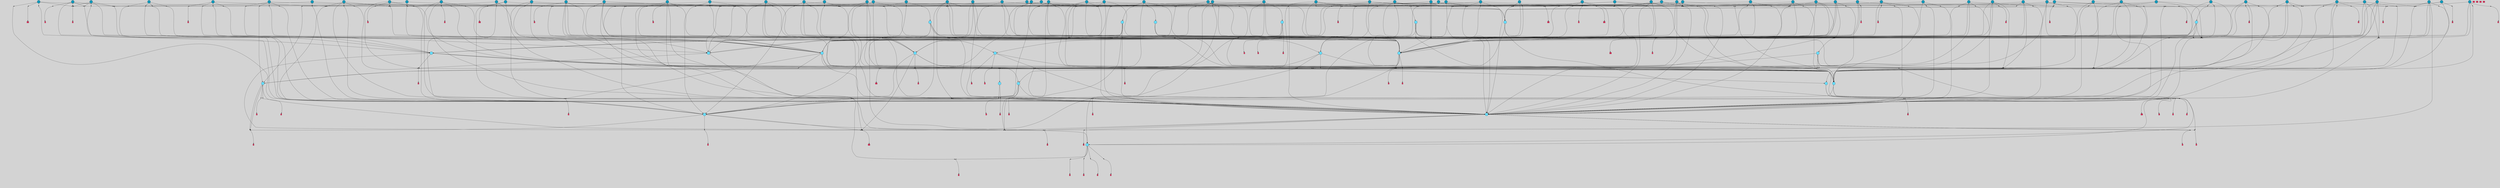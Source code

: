 // File exported with GEGELATI v1.3.1
// On the 2024-04-08 16:59:38
// With the File::TPGGraphDotExporter
digraph{
	graph[pad = "0.212, 0.055" bgcolor = lightgray]
	node[shape=circle style = filled label = ""]
		T3 [fillcolor="#66ddff"]
		T7 [fillcolor="#66ddff"]
		T9 [fillcolor="#66ddff"]
		T27 [fillcolor="#66ddff"]
		T82 [fillcolor="#66ddff"]
		T111 [fillcolor="#66ddff"]
		T129 [fillcolor="#66ddff"]
		T194 [fillcolor="#66ddff"]
		T319 [fillcolor="#66ddff"]
		T350 [fillcolor="#66ddff"]
		T413 [fillcolor="#66ddff"]
		T459 [fillcolor="#66ddff"]
		T557 [fillcolor="#66ddff"]
		T592 [fillcolor="#66ddff"]
		T613 [fillcolor="#66ddff"]
		T695 [fillcolor="#66ddff"]
		T767 [fillcolor="#1199bb"]
		T879 [fillcolor="#1199bb"]
		T930 [fillcolor="#1199bb"]
		T935 [fillcolor="#1199bb"]
		T946 [fillcolor="#1199bb"]
		T954 [fillcolor="#1199bb"]
		T957 [fillcolor="#1199bb"]
		T982 [fillcolor="#1199bb"]
		T992 [fillcolor="#1199bb"]
		T993 [fillcolor="#1199bb"]
		T995 [fillcolor="#1199bb"]
		T1002 [fillcolor="#1199bb"]
		T1005 [fillcolor="#1199bb"]
		T1006 [fillcolor="#66ddff"]
		T802 [fillcolor="#66ddff"]
		T1057 [fillcolor="#1199bb"]
		T1063 [fillcolor="#1199bb"]
		T1072 [fillcolor="#66ddff"]
		T1097 [fillcolor="#1199bb"]
		T611 [fillcolor="#1199bb"]
		T1101 [fillcolor="#1199bb"]
		T1103 [fillcolor="#1199bb"]
		T1104 [fillcolor="#1199bb"]
		T1106 [fillcolor="#1199bb"]
		T1107 [fillcolor="#1199bb"]
		T1108 [fillcolor="#1199bb"]
		T1109 [fillcolor="#1199bb"]
		T1110 [fillcolor="#1199bb"]
		T1111 [fillcolor="#1199bb"]
		T1112 [fillcolor="#1199bb"]
		T1114 [fillcolor="#1199bb"]
		T1116 [fillcolor="#1199bb"]
		T1117 [fillcolor="#1199bb"]
		T1118 [fillcolor="#1199bb"]
		T1120 [fillcolor="#1199bb"]
		T1121 [fillcolor="#66ddff"]
		T1123 [fillcolor="#1199bb"]
		T1124 [fillcolor="#1199bb"]
		T1125 [fillcolor="#1199bb"]
		T1126 [fillcolor="#1199bb"]
		T1127 [fillcolor="#1199bb"]
		T1128 [fillcolor="#1199bb"]
		T1129 [fillcolor="#1199bb"]
		T478 [fillcolor="#1199bb"]
		T1131 [fillcolor="#1199bb"]
		T1134 [fillcolor="#1199bb"]
		T1135 [fillcolor="#1199bb"]
		T1136 [fillcolor="#1199bb"]
		T1137 [fillcolor="#1199bb"]
		T1138 [fillcolor="#1199bb"]
		T1139 [fillcolor="#1199bb"]
		T1140 [fillcolor="#1199bb"]
		T1143 [fillcolor="#1199bb"]
		T1147 [fillcolor="#1199bb"]
		T1151 [fillcolor="#66ddff"]
		T1155 [fillcolor="#1199bb"]
		T1165 [fillcolor="#1199bb"]
		T1168 [fillcolor="#1199bb"]
		T1177 [fillcolor="#66ddff"]
		T1180 [fillcolor="#1199bb"]
		T1181 [fillcolor="#1199bb"]
		T1182 [fillcolor="#1199bb"]
		T1186 [fillcolor="#1199bb"]
		T1187 [fillcolor="#1199bb"]
		T1188 [fillcolor="#1199bb"]
		T1189 [fillcolor="#66ddff"]
		T1190 [fillcolor="#1199bb"]
		T1191 [fillcolor="#1199bb"]
		T1192 [fillcolor="#1199bb"]
		T1193 [fillcolor="#1199bb"]
		T1194 [fillcolor="#1199bb"]
		T1195 [fillcolor="#1199bb"]
		T1196 [fillcolor="#1199bb"]
		T1197 [fillcolor="#1199bb"]
		T1198 [fillcolor="#1199bb"]
		T1199 [fillcolor="#1199bb"]
		T1200 [fillcolor="#1199bb"]
		T1201 [fillcolor="#1199bb"]
		T1202 [fillcolor="#1199bb"]
		T1203 [fillcolor="#1199bb"]
		T1204 [fillcolor="#1199bb"]
		T1205 [fillcolor="#1199bb"]
		P14871 [fillcolor="#cccccc" shape=point] //6|
		I14871 [shape=box style=invis label="6|1&2|6#1|7&#92;n10|7&2|0#1|5&#92;n9|4&0|1#2|2&#92;n8|6&0|0#1|0&#92;n"]
		P14871 -> I14871[style=invis]
		A8035 [fillcolor="#ff3366" shape=box margin=0.03 width=0 height=0 label="3"]
		T3 -> P14871 -> A8035
		P14872 [fillcolor="#cccccc" shape=point] //3|
		I14872 [shape=box style=invis label="7|6&2|4#0|2&#92;n10|3&2|7#1|4&#92;n11|6&0|4#0|1&#92;n7|1&0|0#2|6&#92;n7|6&0|3#2|6&#92;n4|0&2|6#0|1&#92;n4|4&2|5#0|2&#92;n4|6&0|4#2|7&#92;n10|0&2|3#1|5&#92;n2|6&0|5#0|2&#92;n1|0&2|3#0|7&#92;n1|6&2|0#0|5&#92;n6|2&0|1#0|7&#92;n9|2&0|3#2|7&#92;n5|3&0|6#0|6&#92;n1|7&2|5#2|3&#92;n8|1&2|7#0|6&#92;n1|0&2|5#2|1&#92;n7|1&2|2#2|5&#92;n7|4&2|6#0|3&#92;n"]
		P14872 -> I14872[style=invis]
		A8036 [fillcolor="#ff3366" shape=box margin=0.03 width=0 height=0 label="4"]
		T3 -> P14872 -> A8036
		P14873 [fillcolor="#cccccc" shape=point] //-3|
		I14873 [shape=box style=invis label="1|6&2|7#0|7&#92;n10|2&0|7#1|3&#92;n9|6&2|7#2|2&#92;n5|3&0|7#0|7&#92;n1|6&2|3#0|0&#92;n2|3&2|3#2|2&#92;n5|1&2|6#0|6&#92;n"]
		P14873 -> I14873[style=invis]
		A8037 [fillcolor="#ff3366" shape=box margin=0.03 width=0 height=0 label="7"]
		T7 -> P14873 -> A8037
		P14874 [fillcolor="#cccccc" shape=point] //5|
		I14874 [shape=box style=invis label="0|5&2|3#0|1&#92;n0|6&2|1#2|4&#92;n6|2&2|6#0|7&#92;n7|4&0|3#0|1&#92;n5|4&0|7#1|6&#92;n9|1&0|5#2|2&#92;n6|3&2|3#1|7&#92;n11|7&2|4#1|6&#92;n2|5&0|1#0|0&#92;n4|7&0|0#0|2&#92;n6|2&0|6#0|0&#92;n2|1&2|6#2|4&#92;n10|0&2|0#1|0&#92;n6|6&2|4#0|6&#92;n"]
		P14874 -> I14874[style=invis]
		A8038 [fillcolor="#ff3366" shape=box margin=0.03 width=0 height=0 label="8"]
		T7 -> P14874 -> A8038
		P14875 [fillcolor="#cccccc" shape=point] //-6|
		I14875 [shape=box style=invis label="11|1&0|7#2|0&#92;n10|4&0|1#1|0&#92;n4|3&2|4#2|1&#92;n0|5&2|0#0|0&#92;n6|1&0|0#0|3&#92;n8|2&2|0#0|4&#92;n11|4&2|0#1|6&#92;n7|0&2|6#2|3&#92;n5|3&2|6#2|0&#92;n2|0&2|0#0|4&#92;n"]
		P14875 -> I14875[style=invis]
		A8039 [fillcolor="#ff3366" shape=box margin=0.03 width=0 height=0 label="9"]
		T9 -> P14875 -> A8039
		P14876 [fillcolor="#cccccc" shape=point] //2|
		I14876 [shape=box style=invis label="6|3&2|7#1|4&#92;n8|6&0|0#2|5&#92;n2|1&0|2#0|3&#92;n8|7&0|6#0|4&#92;n2|1&2|0#0|1&#92;n0|0&2|2#2|3&#92;n6|6&0|7#2|1&#92;n6|1&0|7#2|6&#92;n5|4&2|7#0|4&#92;n0|3&0|4#2|0&#92;n11|0&2|0#2|5&#92;n4|5&2|5#2|4&#92;n5|7&0|6#0|4&#92;n9|7&2|5#0|3&#92;n5|4&2|1#0|3&#92;n5|3&0|1#1|7&#92;n0|4&0|3#2|5&#92;n"]
		P14876 -> I14876[style=invis]
		A8040 [fillcolor="#ff3366" shape=box margin=0.03 width=0 height=0 label="10"]
		T9 -> P14876 -> A8040
		P14877 [fillcolor="#cccccc" shape=point] //2|
		I14877 [shape=box style=invis label="9|1&2|3#0|1&#92;n5|2&2|0#2|4&#92;n3|6&2|5#2|7&#92;n7|0&2|5#0|4&#92;n1|2&0|3#0|5&#92;n7|3&2|7#0|0&#92;n"]
		P14877 -> I14877[style=invis]
		A8041 [fillcolor="#ff3366" shape=box margin=0.03 width=0 height=0 label="2"]
		T27 -> P14877 -> A8041
		P14878 [fillcolor="#cccccc" shape=point] //-6|
		I14878 [shape=box style=invis label="7|5&0|4#0|4&#92;n11|0&2|5#2|1&#92;n"]
		P14878 -> I14878[style=invis]
		A8042 [fillcolor="#ff3366" shape=box margin=0.03 width=0 height=0 label="3"]
		T27 -> P14878 -> A8042
		T27 -> P14872
		P14879 [fillcolor="#cccccc" shape=point] //0|
		I14879 [shape=box style=invis label="2|5&0|1#0|6&#92;n6|1&2|2#2|7&#92;n8|0&0|3#1|4&#92;n4|3&2|5#2|4&#92;n8|1&2|4#0|0&#92;n6|6&0|1#2|6&#92;n11|7&2|4#2|5&#92;n6|2&2|4#0|2&#92;n8|5&2|4#2|4&#92;n2|1&2|1#2|2&#92;n2|7&2|5#2|6&#92;n9|7&0|5#0|4&#92;n1|2&0|5#2|6&#92;n4|2&2|3#2|7&#92;n3|3&2|1#0|2&#92;n"]
		P14879 -> I14879[style=invis]
		A8043 [fillcolor="#ff3366" shape=box margin=0.03 width=0 height=0 label="5"]
		T27 -> P14879 -> A8043
		P14880 [fillcolor="#cccccc" shape=point] //0|
		I14880 [shape=box style=invis label="4|0&0|3#2|7&#92;n10|2&0|3#1|7&#92;n3|5&0|2#0|3&#92;n4|5&0|0#2|1&#92;n10|7&2|0#1|2&#92;n5|3&2|3#1|6&#92;n9|5&2|0#0|4&#92;n5|4&2|7#0|2&#92;n10|3&2|7#1|4&#92;n7|2&0|1#2|6&#92;n8|6&0|5#0|5&#92;n8|7&2|3#0|5&#92;n2|6&2|4#0|0&#92;n"]
		P14880 -> I14880[style=invis]
		A8044 [fillcolor="#ff3366" shape=box margin=0.03 width=0 height=0 label="5"]
		T27 -> P14880 -> A8044
		P14881 [fillcolor="#cccccc" shape=point] //6|
		I14881 [shape=box style=invis label="7|0&2|5#1|2&#92;n10|6&2|1#1|3&#92;n7|5&0|2#0|7&#92;n10|7&0|1#1|5&#92;n4|6&2|5#0|5&#92;n4|4&0|7#2|7&#92;n"]
		P14881 -> I14881[style=invis]
		A8045 [fillcolor="#ff3366" shape=box margin=0.03 width=0 height=0 label="7"]
		T82 -> P14881 -> A8045
		P14882 [fillcolor="#cccccc" shape=point] //6|
		I14882 [shape=box style=invis label="0|5&2|3#0|1&#92;n0|6&2|1#2|4&#92;n9|1&0|5#2|2&#92;n7|4&0|3#0|1&#92;n5|4&0|7#1|6&#92;n2|5&0|1#0|0&#92;n6|3&2|3#1|7&#92;n11|7&2|4#1|6&#92;n6|2&2|6#0|1&#92;n4|7&0|0#0|2&#92;n6|2&0|6#0|0&#92;n9|1&2|6#2|4&#92;n10|0&2|0#1|0&#92;n6|6&2|4#0|6&#92;n"]
		P14882 -> I14882[style=invis]
		A8046 [fillcolor="#ff3366" shape=box margin=0.03 width=0 height=0 label="8"]
		T82 -> P14882 -> A8046
		T82 -> P14875
		P14883 [fillcolor="#cccccc" shape=point] //-5|
		I14883 [shape=box style=invis label="0|0&2|3#0|2&#92;n10|5&0|6#1|3&#92;n7|3&0|6#2|3&#92;n3|4&0|6#0|6&#92;n10|5&0|2#1|1&#92;n5|0&0|1#0|3&#92;n6|6&2|5#1|5&#92;n7|4&0|2#1|7&#92;n5|7&0|1#2|5&#92;n1|5&0|0#0|3&#92;n7|5&2|1#2|6&#92;n9|0&0|2#0|0&#92;n4|0&2|4#0|0&#92;n4|6&0|0#2|3&#92;n3|1&0|6#2|5&#92;n7|7&2|1#2|3&#92;n9|4&2|2#0|6&#92;n"]
		P14883 -> I14883[style=invis]
		T111 -> P14883 -> T9
		P14884 [fillcolor="#cccccc" shape=point] //7|
		I14884 [shape=box style=invis label="7|4&2|1#2|0&#92;n4|1&2|4#2|3&#92;n5|0&2|0#2|2&#92;n6|1&2|4#2|6&#92;n"]
		P14884 -> I14884[style=invis]
		A8047 [fillcolor="#ff3366" shape=box margin=0.03 width=0 height=0 label="9"]
		T111 -> P14884 -> A8047
		P14885 [fillcolor="#cccccc" shape=point] //2|
		I14885 [shape=box style=invis label="3|0&2|0#0|1&#92;n11|2&0|7#1|6&#92;n8|7&2|4#0|5&#92;n5|3&0|2#2|6&#92;n4|4&2|4#2|6&#92;n3|0&0|7#0|1&#92;n2|7&2|2#2|5&#92;n9|3&2|6#2|7&#92;n7|7&0|0#0|4&#92;n6|1&2|4#1|3&#92;n5|4&2|0#1|6&#92;n1|3&0|7#0|4&#92;n"]
		P14885 -> I14885[style=invis]
		A8048 [fillcolor="#ff3366" shape=box margin=0.03 width=0 height=0 label="7"]
		T111 -> P14885 -> A8048
		T111 -> P14875
		P14886 [fillcolor="#cccccc" shape=point] //8|
		I14886 [shape=box style=invis label="9|0&0|1#2|0&#92;n10|1&2|5#1|4&#92;n8|2&2|6#0|4&#92;n2|4&2|5#2|3&#92;n4|2&2|2#0|2&#92;n7|5&0|2#0|0&#92;n8|2&2|1#1|3&#92;n8|7&0|7#2|1&#92;n1|1&0|0#0|7&#92;n5|6&2|5#1|0&#92;n6|6&2|5#0|0&#92;n11|4&0|3#2|6&#92;n4|2&2|4#0|7&#92;n5|6&0|1#2|0&#92;n11|3&0|2#0|7&#92;n"]
		P14886 -> I14886[style=invis]
		A8049 [fillcolor="#ff3366" shape=box margin=0.03 width=0 height=0 label="6"]
		T129 -> P14886 -> A8049
		P14887 [fillcolor="#cccccc" shape=point] //5|
		I14887 [shape=box style=invis label="3|0&2|0#0|1&#92;n3|0&0|7#0|1&#92;n5|3&0|2#2|6&#92;n4|4&2|4#2|6&#92;n11|2&0|7#1|6&#92;n2|7&2|2#2|5&#92;n9|3&2|6#2|7&#92;n7|7&0|0#0|4&#92;n6|1&2|4#2|3&#92;n5|4&2|0#1|6&#92;n1|3&0|7#0|4&#92;n"]
		P14887 -> I14887[style=invis]
		A8050 [fillcolor="#ff3366" shape=box margin=0.03 width=0 height=0 label="7"]
		T129 -> P14887 -> A8050
		P14888 [fillcolor="#cccccc" shape=point] //10|
		I14888 [shape=box style=invis label="4|5&2|7#2|1&#92;n1|7&2|3#0|6&#92;n3|5&2|2#0|3&#92;n10|3&0|7#1|4&#92;n7|1&0|4#2|6&#92;n10|2&0|3#1|7&#92;n9|5&2|0#0|4&#92;n4|0&0|3#2|7&#92;n11|4&2|6#1|2&#92;n5|4&2|7#0|2&#92;n2|6&2|4#0|0&#92;n6|5&0|7#2|1&#92;n5|3&2|3#1|6&#92;n10|7&2|0#1|2&#92;n"]
		P14888 -> I14888[style=invis]
		A8051 [fillcolor="#ff3366" shape=box margin=0.03 width=0 height=0 label="5"]
		T129 -> P14888 -> A8051
		P14889 [fillcolor="#cccccc" shape=point] //5|
		I14889 [shape=box style=invis label="9|4&2|3#1|3&#92;n0|4&2|4#0|5&#92;n6|1&2|6#2|5&#92;n4|0&0|5#2|0&#92;n"]
		P14889 -> I14889[style=invis]
		A8052 [fillcolor="#ff3366" shape=box margin=0.03 width=0 height=0 label="7"]
		T129 -> P14889 -> A8052
		P14890 [fillcolor="#cccccc" shape=point] //6|
		I14890 [shape=box style=invis label="9|4&2|7#0|6&#92;n8|4&0|1#1|0&#92;n1|3&0|0#2|1&#92;n2|4&0|6#2|2&#92;n5|1&2|5#0|7&#92;n3|0&0|3#2|6&#92;n2|2&2|6#0|2&#92;n8|4&0|4#2|2&#92;n5|1&2|4#0|3&#92;n9|4&0|6#0|6&#92;n5|0&2|2#1|5&#92;n11|7&0|0#1|1&#92;n0|4&0|3#0|3&#92;n7|7&2|4#2|5&#92;n1|5&0|1#2|1&#92;n"]
		P14890 -> I14890[style=invis]
		A8053 [fillcolor="#ff3366" shape=box margin=0.03 width=0 height=0 label="1"]
		T129 -> P14890 -> A8053
		P14891 [fillcolor="#cccccc" shape=point] //5|
		I14891 [shape=box style=invis label="3|0&2|0#2|1&#92;n3|0&0|7#0|1&#92;n5|3&0|2#2|6&#92;n4|4&2|4#2|6&#92;n5|4&2|0#1|6&#92;n2|7&2|2#2|5&#92;n1|3&0|7#0|4&#92;n11|6&2|2#0|7&#92;n7|7&0|0#0|4&#92;n6|1&2|4#2|3&#92;n11|0&0|7#1|6&#92;n9|3&2|6#2|7&#92;n"]
		P14891 -> I14891[style=invis]
		A8054 [fillcolor="#ff3366" shape=box margin=0.03 width=0 height=0 label="7"]
		T194 -> P14891 -> A8054
		P14892 [fillcolor="#cccccc" shape=point] //4|
		I14892 [shape=box style=invis label="7|1&0|6#0|1&#92;n6|7&2|7#1|7&#92;n10|1&2|1#1|1&#92;n9|6&2|2#1|4&#92;n4|7&0|4#2|2&#92;n9|6&0|5#1|1&#92;n10|0&2|6#1|6&#92;n5|1&0|1#2|3&#92;n10|1&0|5#1|0&#92;n3|4&2|3#0|0&#92;n8|2&0|5#2|4&#92;n1|6&2|0#0|0&#92;n2|3&0|1#2|6&#92;n5|2&2|2#1|6&#92;n2|2&0|1#2|1&#92;n3|1&2|7#0|3&#92;n6|7&2|3#0|4&#92;n"]
		P14892 -> I14892[style=invis]
		A8055 [fillcolor="#ff3366" shape=box margin=0.03 width=0 height=0 label="10"]
		T194 -> P14892 -> A8055
		P14893 [fillcolor="#cccccc" shape=point] //-4|
		I14893 [shape=box style=invis label="0|4&0|0#2|7&#92;n8|5&2|4#2|4&#92;n4|3&2|5#2|4&#92;n11|7&2|2#2|5&#92;n6|5&2|2#2|7&#92;n3|2&0|7#0|7&#92;n3|3&2|1#0|3&#92;n2|6&0|3#2|5&#92;n0|1&2|6#2|2&#92;n8|2&0|0#1|6&#92;n0|7&0|5#0|4&#92;n9|5&0|3#2|7&#92;n2|7&2|5#2|6&#92;n9|0&2|0#0|1&#92;n1|2&2|4#0|2&#92;n"]
		P14893 -> I14893[style=invis]
		T194 -> P14893 -> T27
		P14894 [fillcolor="#cccccc" shape=point] //7|
		I14894 [shape=box style=invis label="7|4&2|7#0|4&#92;n4|6&0|1#2|5&#92;n2|1&2|3#0|0&#92;n4|3&2|0#0|1&#92;n0|0&2|7#2|7&#92;n7|7&0|5#2|3&#92;n5|0&2|1#2|2&#92;n10|0&0|4#1|2&#92;n4|4&0|7#0|0&#92;n6|7&0|2#0|1&#92;n1|4&2|5#0|4&#92;n"]
		P14894 -> I14894[style=invis]
		A8056 [fillcolor="#ff3366" shape=box margin=0.03 width=0 height=0 label="0"]
		T194 -> P14894 -> A8056
		P14895 [fillcolor="#cccccc" shape=point] //9|
		I14895 [shape=box style=invis label="11|0&2|0#1|1&#92;n3|6&0|6#0|0&#92;n1|4&0|0#2|4&#92;n7|5&2|2#1|3&#92;n11|7&2|6#1|7&#92;n5|2&0|6#1|5&#92;n9|5&0|6#0|3&#92;n2|2&2|7#0|5&#92;n9|3&2|2#2|0&#92;n11|0&2|7#0|1&#92;n1|1&2|0#0|1&#92;n6|6&0|6#1|2&#92;n9|7&0|1#0|3&#92;n2|0&2|4#2|5&#92;n2|4&2|2#0|0&#92;n6|1&2|1#1|7&#92;n10|7&2|5#1|6&#92;n11|5&2|7#2|4&#92;n"]
		P14895 -> I14895[style=invis]
		A8057 [fillcolor="#ff3366" shape=box margin=0.03 width=0 height=0 label="1"]
		T319 -> P14895 -> A8057
		T319 -> P14889
		P14896 [fillcolor="#cccccc" shape=point] //9|
		I14896 [shape=box style=invis label="9|6&2|0#1|3&#92;n7|1&0|3#0|4&#92;n9|6&2|0#0|1&#92;n1|5&0|0#0|5&#92;n8|6&2|4#0|0&#92;n7|4&2|4#0|7&#92;n6|0&2|4#2|0&#92;n7|7&2|4#2|2&#92;n"]
		P14896 -> I14896[style=invis]
		A8058 [fillcolor="#ff3366" shape=box margin=0.03 width=0 height=0 label="5"]
		T319 -> P14896 -> A8058
		T319 -> P14893
		P14897 [fillcolor="#cccccc" shape=point] //-4|
		I14897 [shape=box style=invis label="11|3&0|7#1|7&#92;n11|7&0|7#2|7&#92;n5|3&0|3#2|0&#92;n0|1&2|2#0|4&#92;n0|0&0|4#2|5&#92;n6|3&2|1#2|3&#92;n11|7&0|0#0|4&#92;n0|0&0|0#0|2&#92;n1|1&0|4#0|3&#92;n6|5&2|7#1|2&#92;n6|6&0|3#2|7&#92;n6|2&0|4#0|0&#92;n5|5&2|6#0|5&#92;n"]
		P14897 -> I14897[style=invis]
		A8059 [fillcolor="#ff3366" shape=box margin=0.03 width=0 height=0 label="8"]
		T319 -> P14897 -> A8059
		T350 -> P14893
		T350 -> P14894
		P14898 [fillcolor="#cccccc" shape=point] //3|
		I14898 [shape=box style=invis label="5|4&2|7#0|1&#92;n0|6&0|6#2|2&#92;n9|5&2|2#2|0&#92;n3|6&2|7#0|2&#92;n3|5&0|0#0|6&#92;n2|6&0|6#2|2&#92;n2|6&2|2#0|0&#92;n5|1&0|4#0|5&#92;n2|6&0|5#2|5&#92;n1|0&0|7#2|2&#92;n4|7&0|6#2|4&#92;n7|3&0|6#2|5&#92;n1|1&0|1#0|3&#92;n"]
		P14898 -> I14898[style=invis]
		A8060 [fillcolor="#ff3366" shape=box margin=0.03 width=0 height=0 label="1"]
		T350 -> P14898 -> A8060
		P14899 [fillcolor="#cccccc" shape=point] //-2|
		I14899 [shape=box style=invis label="2|0&2|3#2|5&#92;n10|3&2|7#1|4&#92;n8|1&2|7#0|6&#92;n7|6&0|3#2|6&#92;n4|0&2|6#0|1&#92;n4|4&2|5#0|2&#92;n4|6&0|2#2|7&#92;n7|6&2|4#0|2&#92;n11|7&2|7#0|3&#92;n6|6&0|3#0|6&#92;n1|6&2|0#0|5&#92;n11|6&0|4#0|1&#92;n2|6&0|5#0|2&#92;n6|2&0|1#0|7&#92;n9|2&0|3#2|7&#92;n5|3&0|6#0|6&#92;n7|1&2|2#2|5&#92;n1|0&2|3#0|7&#92;n1|0&2|5#0|1&#92;n3|4&2|6#0|3&#92;n"]
		P14899 -> I14899[style=invis]
		A8061 [fillcolor="#ff3366" shape=box margin=0.03 width=0 height=0 label="4"]
		T350 -> P14899 -> A8061
		T350 -> P14894
		P14900 [fillcolor="#cccccc" shape=point] //-4|
		I14900 [shape=box style=invis label="1|5&2|1#2|4&#92;n3|0&2|3#2|6&#92;n0|3&0|0#0|1&#92;n8|6&2|5#1|5&#92;n9|7&2|5#2|0&#92;n4|1&0|7#2|2&#92;n4|2&0|3#0|0&#92;n"]
		P14900 -> I14900[style=invis]
		A8062 [fillcolor="#ff3366" shape=box margin=0.03 width=0 height=0 label="2"]
		T413 -> P14900 -> A8062
		T413 -> P14882
		P14901 [fillcolor="#cccccc" shape=point] //-4|
		I14901 [shape=box style=invis label="7|5&2|2#0|7&#92;n9|6&2|3#0|3&#92;n10|6&2|1#1|0&#92;n8|0&0|5#1|3&#92;n7|5&0|5#1|5&#92;n5|1&2|5#2|1&#92;n"]
		P14901 -> I14901[style=invis]
		A8063 [fillcolor="#ff3366" shape=box margin=0.03 width=0 height=0 label="7"]
		T413 -> P14901 -> A8063
		T413 -> P14892
		P14902 [fillcolor="#cccccc" shape=point] //-5|
		I14902 [shape=box style=invis label="7|7&2|4#0|6&#92;n8|5&2|1#0|3&#92;n0|0&0|0#2|7&#92;n2|2&0|5#2|4&#92;n1|0&2|5#0|2&#92;n11|1&2|3#0|5&#92;n2|7&2|0#2|3&#92;n9|4&2|7#1|2&#92;n5|5&0|7#0|5&#92;n"]
		P14902 -> I14902[style=invis]
		T413 -> P14902 -> T319
		T459 -> P14900
		T459 -> P14901
		T459 -> P14892
		T459 -> P14902
		P14903 [fillcolor="#cccccc" shape=point] //8|
		I14903 [shape=box style=invis label="6|5&2|5#0|4&#92;n9|0&0|5#0|7&#92;n2|6&0|4#2|4&#92;n7|1&0|3#0|2&#92;n1|4&2|4#0|3&#92;n3|2&2|2#0|3&#92;n"]
		P14903 -> I14903[style=invis]
		T459 -> P14903 -> T350
		T557 -> P14902
		T557 -> P14871
		T557 -> P14892
		P14904 [fillcolor="#cccccc" shape=point] //4|
		I14904 [shape=box style=invis label="7|1&0|6#0|1&#92;n5|2&2|5#1|6&#92;n10|1&2|1#1|1&#92;n9|6&2|2#1|4&#92;n4|7&0|4#2|2&#92;n9|6&0|4#1|1&#92;n10|0&2|6#1|6&#92;n5|1&0|1#2|3&#92;n1|6&2|0#0|1&#92;n8|2&0|5#2|4&#92;n3|4&2|3#0|0&#92;n10|1&0|5#1|0&#92;n2|2&0|1#2|1&#92;n3|1&2|7#0|3&#92;n"]
		P14904 -> I14904[style=invis]
		A8064 [fillcolor="#ff3366" shape=box margin=0.03 width=0 height=0 label="10"]
		T557 -> P14904 -> A8064
		P14905 [fillcolor="#cccccc" shape=point] //1|
		I14905 [shape=box style=invis label="10|5&2|0#1|7&#92;n9|2&2|7#2|2&#92;n9|0&2|5#2|1&#92;n"]
		P14905 -> I14905[style=invis]
		A8065 [fillcolor="#ff3366" shape=box margin=0.03 width=0 height=0 label="3"]
		T557 -> P14905 -> A8065
		T592 -> P14902
		T592 -> P14892
		T592 -> P14904
		T592 -> P14905
		P14906 [fillcolor="#cccccc" shape=point] //-6|
		I14906 [shape=box style=invis label="0|3&2|3#2|0&#92;n3|7&2|2#2|6&#92;n11|5&2|6#0|2&#92;n5|5&2|6#2|0&#92;n3|0&0|6#0|3&#92;n4|7&0|7#2|7&#92;n7|2&2|5#1|5&#92;n9|4&2|3#1|5&#92;n2|5&2|7#2|4&#92;n1|2&0|5#0|1&#92;n5|4&2|4#1|3&#92;n7|0&0|7#1|1&#92;n9|3&0|6#1|4&#92;n"]
		P14906 -> I14906[style=invis]
		A8066 [fillcolor="#ff3366" shape=box margin=0.03 width=0 height=0 label="5"]
		T592 -> P14906 -> A8066
		P14907 [fillcolor="#cccccc" shape=point] //4|
		I14907 [shape=box style=invis label="0|5&2|3#0|1&#92;n0|6&2|1#0|4&#92;n6|6&2|4#0|6&#92;n4|4&0|6#0|3&#92;n10|0&2|0#1|5&#92;n2|5&0|1#0|0&#92;n7|4&0|3#0|1&#92;n11|7&2|4#1|6&#92;n1|1&0|5#2|2&#92;n6|2&2|6#0|1&#92;n1|2&0|6#0|0&#92;n9|3&2|0#0|0&#92;n9|2&2|6#2|4&#92;n7|4&0|0#2|1&#92;n6|3&2|3#1|7&#92;n0|0&2|4#2|5&#92;n"]
		P14907 -> I14907[style=invis]
		A8067 [fillcolor="#ff3366" shape=box margin=0.03 width=0 height=0 label="8"]
		T613 -> P14907 -> A8067
		T613 -> P14901
		P14908 [fillcolor="#cccccc" shape=point] //2|
		I14908 [shape=box style=invis label="7|7&2|4#0|6&#92;n8|5&2|1#0|3&#92;n9|7&2|2#2|2&#92;n0|0&0|0#2|7&#92;n1|0&2|5#0|2&#92;n2|2&0|5#2|4&#92;n11|1&2|3#0|5&#92;n2|7&2|1#2|3&#92;n9|4&2|7#1|2&#92;n5|0&0|7#0|5&#92;n"]
		P14908 -> I14908[style=invis]
		T613 -> P14908 -> T319
		T613 -> P14888
		P14909 [fillcolor="#cccccc" shape=point] //8|
		I14909 [shape=box style=invis label="11|4&2|0#1|6&#92;n4|3&0|6#0|5&#92;n3|0&2|6#0|3&#92;n9|3&2|5#0|5&#92;n2|6&0|6#2|1&#92;n9|7&0|5#1|4&#92;n"]
		P14909 -> I14909[style=invis]
		T613 -> P14909 -> T194
		P14910 [fillcolor="#cccccc" shape=point] //-5|
		I14910 [shape=box style=invis label="0|5&2|3#0|1&#92;n0|6&2|1#2|4&#92;n6|2&2|6#0|7&#92;n9|0&2|7#1|1&#92;n7|4&0|3#0|1&#92;n3|5&2|7#0|6&#92;n11|7&2|3#1|6&#92;n2|1&2|6#2|4&#92;n5|0&0|7#1|6&#92;n2|5&0|1#0|0&#92;n4|7&0|0#0|2&#92;n6|2&0|6#0|0&#92;n9|1&2|5#2|2&#92;n10|0&0|0#1|0&#92;n2|7&2|6#0|3&#92;n6|6&2|4#0|6&#92;n"]
		P14910 -> I14910[style=invis]
		T695 -> P14910 -> T129
		P14911 [fillcolor="#cccccc" shape=point] //-5|
		I14911 [shape=box style=invis label="11|4&2|0#1|6&#92;n2|6&0|6#2|1&#92;n9|1&2|5#0|5&#92;n3|0&2|6#0|3&#92;n9|7&0|5#1|4&#92;n"]
		P14911 -> I14911[style=invis]
		T695 -> P14911 -> T194
		P14912 [fillcolor="#cccccc" shape=point] //4|
		I14912 [shape=box style=invis label="0|5&2|3#0|1&#92;n0|6&2|1#2|4&#92;n6|2&2|6#0|7&#92;n9|1&2|5#2|2&#92;n7|4&0|3#0|1&#92;n11|7&2|4#1|6&#92;n9|0&2|7#1|1&#92;n5|4&0|7#1|6&#92;n2|5&0|1#0|0&#92;n4|7&0|0#0|2&#92;n6|2&0|6#0|0&#92;n2|1&2|6#2|4&#92;n10|0&0|0#1|0&#92;n2|7&2|6#0|3&#92;n6|6&2|4#0|6&#92;n"]
		P14912 -> I14912[style=invis]
		T695 -> P14912 -> T129
		P14913 [fillcolor="#cccccc" shape=point] //9|
		I14913 [shape=box style=invis label="8|0&0|5#0|1&#92;n0|6&2|0#0|7&#92;n5|7&0|1#1|4&#92;n5|1&0|6#2|7&#92;n11|3&0|7#1|6&#92;n10|2&2|5#1|6&#92;n10|0&0|3#1|4&#92;n0|0&2|5#0|7&#92;n0|0&2|5#0|1&#92;n0|4&2|2#2|3&#92;n11|7&2|5#0|5&#92;n"]
		P14913 -> I14913[style=invis]
		T695 -> P14913 -> T7
		P14914 [fillcolor="#cccccc" shape=point] //6|
		I14914 [shape=box style=invis label="0|5&0|3#0|2&#92;n5|7&0|4#0|1&#92;n10|0&2|2#1|2&#92;n8|7&2|0#1|7&#92;n10|6&2|2#1|5&#92;n"]
		P14914 -> I14914[style=invis]
		A8068 [fillcolor="#ff3366" shape=box margin=0.03 width=0 height=0 label="2"]
		T767 -> P14914 -> A8068
		T767 -> P14909
		P14915 [fillcolor="#cccccc" shape=point] //-1|
		I14915 [shape=box style=invis label="2|1&2|6#2|4&#92;n2|3&2|4#2|7&#92;n0|4&2|5#0|1&#92;n5|7&2|1#2|3&#92;n0|6&2|1#2|4&#92;n7|4&0|3#0|1&#92;n10|0&0|0#1|0&#92;n9|1&0|5#2|2&#92;n5|4&0|7#1|6&#92;n2|5&0|1#0|0&#92;n4|7&0|0#0|4&#92;n6|2&0|6#0|0&#92;n9|0&2|7#1|1&#92;n11|7&2|4#1|1&#92;n"]
		P14915 -> I14915[style=invis]
		T767 -> P14915 -> T129
		P14916 [fillcolor="#cccccc" shape=point] //6|
		I14916 [shape=box style=invis label="1|4&2|6#0|3&#92;n11|7&0|6#2|3&#92;n5|7&2|3#2|2&#92;n11|1&0|4#2|6&#92;n8|7&0|4#2|1&#92;n9|6&2|4#1|4&#92;n3|2&2|2#0|6&#92;n2|4&0|5#0|7&#92;n10|0&0|1#1|2&#92;n2|7&2|7#2|6&#92;n4|3&0|6#0|3&#92;n5|0&0|5#1|5&#92;n10|6&2|0#1|4&#92;n8|4&2|1#2|5&#92;n1|4&2|7#2|0&#92;n4|3&0|4#2|4&#92;n4|5&2|7#0|6&#92;n11|5&2|6#2|6&#92;n0|3&0|5#0|1&#92;n"]
		P14916 -> I14916[style=invis]
		T767 -> P14916 -> T129
		T767 -> P14901
		P14917 [fillcolor="#cccccc" shape=point] //-2|
		I14917 [shape=box style=invis label="4|3&0|6#0|3&#92;n5|7&2|3#2|2&#92;n1|4&2|6#2|3&#92;n5|6&0|7#1|2&#92;n9|2&2|4#1|4&#92;n2|4&0|5#0|7&#92;n10|0&0|6#1|2&#92;n5|7&2|5#1|5&#92;n3|1&0|6#0|2&#92;n2|7&2|7#2|6&#92;n5|4&0|5#1|5&#92;n10|4&2|5#1|7&#92;n10|6&2|0#1|4&#92;n11|5&2|6#2|3&#92;n4|0&0|4#2|4&#92;n8|4&2|1#2|5&#92;n4|5&2|7#0|6&#92;n"]
		P14917 -> I14917[style=invis]
		T879 -> P14917 -> T111
		P14918 [fillcolor="#cccccc" shape=point] //-5|
		I14918 [shape=box style=invis label="9|0&2|4#2|5&#92;n9|6&2|7#2|6&#92;n11|4&2|0#1|6&#92;n10|2&2|2#1|6&#92;n9|7&0|5#1|4&#92;n2|1&0|3#2|1&#92;n1|7&0|6#2|6&#92;n9|3&2|5#2|5&#92;n4|5&0|6#0|7&#92;n3|0&2|6#0|3&#92;n1|6&0|2#0|7&#92;n"]
		P14918 -> I14918[style=invis]
		T879 -> P14918 -> T194
		P14919 [fillcolor="#cccccc" shape=point] //8|
		I14919 [shape=box style=invis label="2|7&2|0#2|3&#92;n2|2&0|5#2|2&#92;n9|0&2|2#0|4&#92;n8|0&2|1#0|3&#92;n8|2&0|2#2|1&#92;n0|0&0|0#2|7&#92;n7|6&2|4#0|6&#92;n11|3&2|0#1|3&#92;n3|4&2|7#0|2&#92;n10|6&0|7#1|3&#92;n"]
		P14919 -> I14919[style=invis]
		T879 -> P14919 -> T319
		P14920 [fillcolor="#cccccc" shape=point] //-6|
		I14920 [shape=box style=invis label="7|5&2|2#0|7&#92;n7|5&0|5#1|5&#92;n10|6&2|1#1|0&#92;n8|0&0|5#1|3&#92;n9|6&2|3#0|3&#92;n5|1&2|5#1|1&#92;n"]
		P14920 -> I14920[style=invis]
		A8069 [fillcolor="#ff3366" shape=box margin=0.03 width=0 height=0 label="7"]
		T879 -> P14920 -> A8069
		P14921 [fillcolor="#cccccc" shape=point] //-8|
		I14921 [shape=box style=invis label="6|0&2|1#2|4&#92;n1|3&2|6#0|2&#92;n0|5&2|1#2|7&#92;n7|7&2|3#0|6&#92;n9|1&2|3#0|0&#92;n0|0&0|6#2|1&#92;n11|2&2|4#2|0&#92;n1|6&0|4#2|4&#92;n5|2&0|2#1|1&#92;n7|4&0|6#2|3&#92;n"]
		P14921 -> I14921[style=invis]
		A8070 [fillcolor="#ff3366" shape=box margin=0.03 width=0 height=0 label="0"]
		T879 -> P14921 -> A8070
		P14922 [fillcolor="#cccccc" shape=point] //0|
		I14922 [shape=box style=invis label="11|2&2|7#2|3&#92;n0|0&0|0#2|7&#92;n2|2&0|5#2|4&#92;n11|5&0|5#0|5&#92;n6|7&2|4#2|2&#92;n6|6&2|6#2|1&#92;n6|0&0|1#0|3&#92;n11|1&2|3#0|2&#92;n"]
		P14922 -> I14922[style=invis]
		T930 -> P14922 -> T319
		P14923 [fillcolor="#cccccc" shape=point] //2|
		I14923 [shape=box style=invis label="10|0&2|3#1|5&#92;n7|1&0|0#2|6&#92;n1|0&2|3#0|7&#92;n1|0&2|5#0|1&#92;n5|3&0|6#0|6&#92;n4|0&2|6#0|1&#92;n3|3&0|7#0|0&#92;n7|4&2|4#0|1&#92;n7|6&0|4#2|6&#92;n2|6&0|5#0|2&#92;n1|6&2|0#0|5&#92;n6|2&0|1#0|7&#92;n4|4&2|0#0|2&#92;n4|6&0|4#2|7&#92;n8|1&2|7#0|6&#92;n11|4&2|0#2|3&#92;n4|7&2|5#2|0&#92;n7|1&2|2#2|5&#92;n4|2&2|5#2|2&#92;n"]
		P14923 -> I14923[style=invis]
		T930 -> P14923 -> T459
		P14924 [fillcolor="#cccccc" shape=point] //-8|
		I14924 [shape=box style=invis label="3|0&0|7#0|1&#92;n3|4&0|7#0|1&#92;n"]
		P14924 -> I14924[style=invis]
		A8071 [fillcolor="#ff3366" shape=box margin=0.03 width=0 height=0 label="3"]
		T930 -> P14924 -> A8071
		P14925 [fillcolor="#cccccc" shape=point] //-1|
		I14925 [shape=box style=invis label="0|6&0|3#2|0&#92;n5|0&0|7#2|2&#92;n3|6&2|4#2|1&#92;n9|4&0|3#0|0&#92;n10|2&2|6#1|1&#92;n4|2&0|0#0|0&#92;n1|7&0|1#2|0&#92;n11|7&2|6#1|6&#92;n1|1&2|0#2|2&#92;n10|7&2|2#1|7&#92;n1|2&0|3#0|5&#92;n0|3&0|3#2|5&#92;n8|6&0|5#1|2&#92;n0|6&2|4#2|2&#92;n"]
		P14925 -> I14925[style=invis]
		T935 -> P14925 -> T3
		P14926 [fillcolor="#cccccc" shape=point] //-5|
		I14926 [shape=box style=invis label="7|7&2|4#0|4&#92;n5|5&0|7#0|5&#92;n10|6&0|4#1|3&#92;n2|2&0|7#2|4&#92;n0|0&0|0#2|7&#92;n1|0&2|5#0|2&#92;n11|1&2|3#0|5&#92;n9|4&2|7#1|2&#92;n8|5&2|1#0|3&#92;n"]
		P14926 -> I14926[style=invis]
		T935 -> P14926 -> T319
		P14927 [fillcolor="#cccccc" shape=point] //6|
		I14927 [shape=box style=invis label="5|5&0|3#1|2&#92;n5|3&0|7#2|6&#92;n6|3&2|7#2|2&#92;n2|4&0|3#0|2&#92;n11|3&2|2#2|4&#92;n11|3&0|5#2|1&#92;n3|2&2|4#0|0&#92;n8|0&2|2#2|0&#92;n"]
		P14927 -> I14927[style=invis]
		T935 -> P14927 -> T319
		T935 -> P14911
		P14928 [fillcolor="#cccccc" shape=point] //-8|
		I14928 [shape=box style=invis label="2|6&0|6#2|1&#92;n3|4&0|3#0|7&#92;n3|0&2|6#0|3&#92;n1|3&0|6#0|5&#92;n9|3&2|5#0|5&#92;n9|7&0|5#1|4&#92;n"]
		P14928 -> I14928[style=invis]
		T935 -> P14928 -> T592
		P14929 [fillcolor="#cccccc" shape=point] //3|
		I14929 [shape=box style=invis label="0|5&2|3#0|1&#92;n0|6&2|1#2|4&#92;n3|3&2|2#2|0&#92;n5|2&2|6#0|7&#92;n5|4&0|7#1|6&#92;n7|4&0|3#0|1&#92;n9|0&2|7#1|1&#92;n9|1&2|5#2|2&#92;n2|5&0|1#0|0&#92;n4|7&0|0#0|2&#92;n6|2&0|6#0|0&#92;n2|1&2|1#2|4&#92;n10|0&0|0#1|0&#92;n2|7&2|6#0|3&#92;n6|6&2|4#0|6&#92;n"]
		P14929 -> I14929[style=invis]
		T946 -> P14929 -> T129
		P14930 [fillcolor="#cccccc" shape=point] //4|
		I14930 [shape=box style=invis label="10|0&2|3#1|5&#92;n7|1&0|0#2|6&#92;n1|0&2|3#0|7&#92;n4|0&2|6#0|1&#92;n5|3&0|6#0|6&#92;n1|7&2|5#2|0&#92;n7|6&2|4#0|1&#92;n7|6&0|4#2|6&#92;n2|6&0|5#0|2&#92;n1|6&2|0#0|5&#92;n6|2&0|1#0|7&#92;n9|2&0|3#2|7&#92;n4|4&2|0#0|2&#92;n4|6&0|4#2|7&#92;n8|1&2|7#0|6&#92;n11|4&2|0#2|3&#92;n1|0&2|5#0|1&#92;n7|1&2|2#2|5&#92;n4|2&2|5#2|2&#92;n"]
		P14930 -> I14930[style=invis]
		T946 -> P14930 -> T459
		T946 -> P14928
		T946 -> P14875
		P14931 [fillcolor="#cccccc" shape=point] //1|
		I14931 [shape=box style=invis label="0|5&2|3#0|1&#92;n7|6&0|0#2|1&#92;n0|6&2|1#2|4&#92;n11|1&0|2#1|2&#92;n6|2&0|6#0|0&#92;n2|5&0|1#0|0&#92;n5|4&0|7#1|6&#92;n7|4&0|6#0|1&#92;n6|2&2|6#0|1&#92;n11|7&2|4#1|6&#92;n4|7&0|0#0|2&#92;n9|1&0|5#0|2&#92;n9|1&2|6#2|4&#92;n10|0&2|0#1|0&#92;n6|6&2|4#0|6&#92;n"]
		P14931 -> I14931[style=invis]
		A8072 [fillcolor="#ff3366" shape=box margin=0.03 width=0 height=0 label="8"]
		T946 -> P14931 -> A8072
		P14932 [fillcolor="#cccccc" shape=point] //4|
		I14932 [shape=box style=invis label="2|6&0|6#2|1&#92;n4|3&0|2#0|5&#92;n3|0&2|6#0|3&#92;n9|3&2|5#0|5&#92;n11|4&2|0#1|6&#92;n9|7&0|5#1|4&#92;n"]
		P14932 -> I14932[style=invis]
		T954 -> P14932 -> T557
		P14933 [fillcolor="#cccccc" shape=point] //2|
		I14933 [shape=box style=invis label="6|3&0|5#1|5&#92;n5|0&2|5#2|4&#92;n0|7&2|1#0|6&#92;n11|5&0|5#2|7&#92;n2|6&0|6#2|1&#92;n4|1&2|5#0|4&#92;n6|7&2|1#0|1&#92;n1|3&2|6#0|3&#92;n"]
		P14933 -> I14933[style=invis]
		T954 -> P14933 -> T194
		P14934 [fillcolor="#cccccc" shape=point] //2|
		I14934 [shape=box style=invis label="6|3&0|0#0|2&#92;n11|5&0|2#2|1&#92;n0|2&0|6#2|0&#92;n1|4&0|3#0|3&#92;n7|7&2|7#2|4&#92;n0|0&2|0#0|2&#92;n1|6&2|0#0|2&#92;n11|7&2|3#1|3&#92;n"]
		P14934 -> I14934[style=invis]
		T954 -> P14934 -> T319
		P14935 [fillcolor="#cccccc" shape=point] //-3|
		I14935 [shape=box style=invis label="9|0&2|5#2|5&#92;n1|7&2|1#2|6&#92;n6|7&2|6#1|1&#92;n1|3&0|3#2|3&#92;n3|4&0|6#0|6&#92;n1|7&0|2#0|2&#92;n3|7&0|6#2|6&#92;n8|6&0|0#1|5&#92;n6|5&2|6#2|7&#92;n3|7&2|1#0|2&#92;n2|5&0|0#0|2&#92;n8|1&2|3#0|5&#92;n"]
		P14935 -> I14935[style=invis]
		T954 -> P14935 -> T459
		T957 -> P14925
		T957 -> P14926
		T957 -> P14927
		T957 -> P14928
		P14936 [fillcolor="#cccccc" shape=point] //4|
		I14936 [shape=box style=invis label="3|7&2|6#0|2&#92;n2|0&0|7#0|1&#92;n"]
		P14936 -> I14936[style=invis]
		T957 -> P14936 -> T194
		T982 -> P14925
		P14937 [fillcolor="#cccccc" shape=point] //-5|
		I14937 [shape=box style=invis label="7|7&2|4#0|4&#92;n8|5&2|1#0|3&#92;n2|2&0|7#2|4&#92;n0|0&0|0#2|7&#92;n1|0&2|5#0|6&#92;n11|1&2|3#0|5&#92;n9|4&2|7#1|2&#92;n5|5&0|7#0|5&#92;n"]
		P14937 -> I14937[style=invis]
		T982 -> P14937 -> T319
		T982 -> P14928
		P14938 [fillcolor="#cccccc" shape=point] //9|
		I14938 [shape=box style=invis label="2|7&0|4#2|2&#92;n11|7&2|4#1|6&#92;n5|2&2|1#0|3&#92;n5|0&0|7#1|6&#92;n5|4&0|3#2|0&#92;n2|6&2|4#0|4&#92;n9|1&2|5#1|4&#92;n2|7&2|6#0|3&#92;n6|5&0|6#0|0&#92;n11|3&2|7#1|0&#92;n9|4&0|3#0|7&#92;n6|2&2|6#0|7&#92;n"]
		P14938 -> I14938[style=invis]
		T982 -> P14938 -> T695
		P14939 [fillcolor="#cccccc" shape=point] //-4|
		I14939 [shape=box style=invis label="9|2&2|5#1|2&#92;n3|0&2|0#2|7&#92;n"]
		P14939 -> I14939[style=invis]
		T992 -> P14939 -> T350
		P14940 [fillcolor="#cccccc" shape=point] //5|
		I14940 [shape=box style=invis label="7|3&0|4#0|3&#92;n10|1&2|7#1|4&#92;n1|3&2|1#2|0&#92;n5|0&2|2#1|4&#92;n9|5&2|0#1|3&#92;n8|0&0|4#0|5&#92;n9|0&0|2#0|0&#92;n4|4&2|4#2|0&#92;n8|5&0|0#0|1&#92;n7|6&2|4#2|6&#92;n7|1&2|0#2|5&#92;n2|1&0|1#0|6&#92;n2|0&0|4#2|1&#92;n"]
		P14940 -> I14940[style=invis]
		T992 -> P14940 -> T413
		P14941 [fillcolor="#cccccc" shape=point] //-1|
		I14941 [shape=box style=invis label="1|7&2|1#0|6&#92;n8|1&2|3#0|5&#92;n10|6&2|7#1|0&#92;n1|7&2|5#0|2&#92;n0|3&0|3#2|2&#92;n3|5&0|1#0|0&#92;n3|5&0|2#0|3&#92;n1|5&2|0#0|4&#92;n5|7&2|2#2|5&#92;n4|0&2|3#0|3&#92;n"]
		P14941 -> I14941[style=invis]
		T992 -> P14941 -> T3
		P14942 [fillcolor="#cccccc" shape=point] //-4|
		I14942 [shape=box style=invis label="3|0&2|0#0|1&#92;n2|7&2|2#2|0&#92;n3|0&0|7#0|1&#92;n4|4&2|4#2|6&#92;n3|3&0|2#2|1&#92;n3|3&0|2#2|6&#92;n7|5&0|0#0|4&#92;n9|3&2|6#2|7&#92;n5|4&2|1#1|6&#92;n3|4&2|5#0|1&#92;n"]
		P14942 -> I14942[style=invis]
		T992 -> P14942 -> T459
		P14943 [fillcolor="#cccccc" shape=point] //7|
		I14943 [shape=box style=invis label="7|7&2|4#0|6&#92;n5|0&2|4#2|7&#92;n8|5&2|1#0|3&#92;n1|0&2|5#0|2&#92;n0|0&0|0#0|7&#92;n9|4&2|7#1|2&#92;n2|7&2|0#2|3&#92;n11|1&2|3#0|5&#92;n5|5&0|7#0|7&#92;n"]
		P14943 -> I14943[style=invis]
		T992 -> P14943 -> T319
		P14944 [fillcolor="#cccccc" shape=point] //6|
		I14944 [shape=box style=invis label="5|6&0|6#0|0&#92;n7|1&2|5#0|4&#92;n5|7&2|7#0|3&#92;n2|7&0|3#0|4&#92;n6|0&2|2#2|2&#92;n10|1&0|7#1|6&#92;n8|2&2|3#0|2&#92;n"]
		P14944 -> I14944[style=invis]
		T993 -> P14944 -> T82
		T993 -> P14928
		T993 -> P14908
		T993 -> P14940
		P14945 [fillcolor="#cccccc" shape=point] //-6|
		I14945 [shape=box style=invis label="0|5&2|3#0|1&#92;n0|6&2|1#0|4&#92;n6|6&2|4#0|6&#92;n9|2&2|6#2|4&#92;n1|2&0|6#0|0&#92;n2|5&0|1#0|0&#92;n7|4&0|3#0|1&#92;n11|7&2|4#1|6&#92;n1|1&0|5#2|2&#92;n6|2&2|6#0|1&#92;n10|0&2|0#1|5&#92;n9|3&2|0#0|0&#92;n7|4&0|0#2|1&#92;n6|3&2|3#0|7&#92;n8|0&2|4#2|5&#92;n"]
		P14945 -> I14945[style=invis]
		A8073 [fillcolor="#ff3366" shape=box margin=0.03 width=0 height=0 label="8"]
		T993 -> P14945 -> A8073
		P14946 [fillcolor="#cccccc" shape=point] //8|
		I14946 [shape=box style=invis label="11|4&2|0#1|5&#92;n3|0&2|6#0|3&#92;n4|3&0|6#0|5&#92;n9|3&2|5#0|5&#92;n2|6&0|6#2|1&#92;n9|7&0|5#1|4&#92;n"]
		P14946 -> I14946[style=invis]
		T995 -> P14946 -> T194
		P14947 [fillcolor="#cccccc" shape=point] //-3|
		I14947 [shape=box style=invis label="1|0&2|5#0|5&#92;n9|1&0|3#0|7&#92;n11|4&2|2#2|4&#92;n"]
		P14947 -> I14947[style=invis]
		T995 -> P14947 -> T194
		P14948 [fillcolor="#cccccc" shape=point] //-5|
		I14948 [shape=box style=invis label="8|5&0|3#1|7&#92;n7|0&2|6#2|3&#92;n6|7&2|5#1|4&#92;n10|4&2|1#1|7&#92;n6|4&2|2#0|7&#92;n4|3&0|4#0|1&#92;n"]
		P14948 -> I14948[style=invis]
		T995 -> P14948 -> T413
		P14949 [fillcolor="#cccccc" shape=point] //-2|
		I14949 [shape=box style=invis label="7|4&0|3#0|1&#92;n0|6&2|1#2|4&#92;n6|2&2|6#0|7&#92;n9|1&2|5#2|2&#92;n0|5&2|3#0|1&#92;n11|7&2|4#1|6&#92;n5|4&0|7#1|6&#92;n2|5&0|1#0|0&#92;n4|7&0|0#0|2&#92;n6|2&0|6#0|0&#92;n2|1&2|6#2|4&#92;n10|0&2|0#1|0&#92;n2|7&2|6#0|3&#92;n6|6&2|4#0|6&#92;n"]
		P14949 -> I14949[style=invis]
		T995 -> P14949 -> T129
		T995 -> P14928
		P14950 [fillcolor="#cccccc" shape=point] //-9|
		I14950 [shape=box style=invis label="1|7&0|2#0|4&#92;n0|3&2|3#2|2&#92;n1|7&2|1#2|6&#92;n4|5&2|1#0|0&#92;n2|5&2|0#0|2&#92;n1|0&2|2#2|5&#92;n8|6&0|0#1|5&#92;n1|3&0|3#2|3&#92;n6|5&2|6#2|7&#92;n10|3&2|5#1|5&#92;n3|7&2|5#2|2&#92;n3|5&2|1#0|3&#92;n6|7&2|2#1|1&#92;n8|1&2|3#0|5&#92;n"]
		P14950 -> I14950[style=invis]
		T1002 -> P14950 -> T459
		T1002 -> P14912
		P14951 [fillcolor="#cccccc" shape=point] //1|
		I14951 [shape=box style=invis label="10|2&2|5#1|6&#92;n3|0&0|2#2|5&#92;n5|7&0|0#2|6&#92;n0|6&2|4#0|7&#92;n3|7&2|5#2|4&#92;n9|5&2|2#0|5&#92;n8|2&0|3#2|7&#92;n3|3&2|5#2|6&#92;n4|5&2|7#2|1&#92;n2|4&2|0#2|0&#92;n1|3&2|5#0|7&#92;n"]
		P14951 -> I14951[style=invis]
		T1002 -> P14951 -> T3
		P14952 [fillcolor="#cccccc" shape=point] //-10|
		I14952 [shape=box style=invis label="4|1&0|6#0|3&#92;n2|4&0|5#0|7&#92;n2|5&0|7#2|6&#92;n8|1&2|4#0|0&#92;n8|7&0|4#2|1&#92;n2|0&2|2#2|4&#92;n9|6&2|4#1|4&#92;n10|0&0|1#1|2&#92;n1|4&2|6#0|3&#92;n3|5&0|5#2|4&#92;n11|5&2|4#2|6&#92;n0|5&0|5#2|6&#92;n4|3&0|1#2|4&#92;n1|7&0|6#0|3&#92;n1|4&2|7#2|1&#92;n11|1&0|4#0|6&#92;n5|2&0|5#2|0&#92;n4|5&2|7#0|6&#92;n5|7&2|3#2|2&#92;n0|3&0|5#0|6&#92;n"]
		P14952 -> I14952[style=invis]
		T1002 -> P14952 -> T3
		T1002 -> P14928
		T1005 -> P14928
		P14953 [fillcolor="#cccccc" shape=point] //-1|
		I14953 [shape=box style=invis label="3|1&0|7#0|0&#92;n5|4&0|3#0|7&#92;n1|7&0|0#0|3&#92;n0|3&0|0#2|5&#92;n6|2&2|2#1|7&#92;n5|6&2|1#0|3&#92;n6|5&2|3#0|7&#92;n1|1&2|6#2|0&#92;n2|3&2|5#0|5&#92;n5|0&0|3#2|7&#92;n1|7&2|6#2|4&#92;n6|6&2|0#0|4&#92;n"]
		P14953 -> I14953[style=invis]
		T1005 -> P14953 -> T695
		P14954 [fillcolor="#cccccc" shape=point] //-4|
		I14954 [shape=box style=invis label="1|1&2|1#0|2&#92;n2|7&2|1#2|3&#92;n4|2&2|2#0|3&#92;n3|6&0|0#2|4&#92;n0|7&0|0#2|7&#92;n1|0&2|5#0|5&#92;n2|2&0|5#2|4&#92;n7|7&2|4#0|6&#92;n9|4&2|7#1|2&#92;n5|0&0|7#0|5&#92;n11|1&2|3#2|5&#92;n7|5&0|6#0|5&#92;n"]
		P14954 -> I14954[style=invis]
		T1005 -> P14954 -> T319
		T1005 -> P14912
		P14955 [fillcolor="#cccccc" shape=point] //5|
		I14955 [shape=box style=invis label="7|7&2|4#0|6&#92;n2|2&0|7#2|4&#92;n11|1&2|3#0|5&#92;n5|6&2|3#2|6&#92;n1|0&2|5#0|2&#92;n2|7&2|0#2|3&#92;n8|5&2|1#0|3&#92;n9|4&2|7#1|2&#92;n5|5&0|7#0|5&#92;n"]
		P14955 -> I14955[style=invis]
		T1005 -> P14955 -> T319
		P14956 [fillcolor="#cccccc" shape=point] //10|
		I14956 [shape=box style=invis label="10|2&2|2#1|5&#92;n6|0&0|3#1|6&#92;n6|1&2|6#1|7&#92;n9|0&0|0#0|0&#92;n8|6&0|0#1|3&#92;n10|4&0|6#1|5&#92;n2|5&2|1#2|0&#92;n"]
		P14956 -> I14956[style=invis]
		A8074 [fillcolor="#ff3366" shape=box margin=0.03 width=0 height=0 label="3"]
		T1006 -> P14956 -> A8074
		P14957 [fillcolor="#cccccc" shape=point] //-6|
		I14957 [shape=box style=invis label="9|7&0|5#1|4&#92;n7|6&2|7#2|1&#92;n4|3&0|2#0|1&#92;n3|0&2|6#0|3&#92;n11|4&2|0#1|6&#92;n2|6&0|6#2|1&#92;n"]
		P14957 -> I14957[style=invis]
		T1006 -> P14957 -> T557
		P14958 [fillcolor="#cccccc" shape=point] //-7|
		I14958 [shape=box style=invis label="2|6&2|5#0|4&#92;n3|4&0|5#0|6&#92;n7|7&0|2#2|1&#92;n6|5&2|1#0|3&#92;n9|7&2|2#2|0&#92;n7|3&2|2#2|6&#92;n10|0&0|6#1|0&#92;n9|1&2|5#2|5&#92;n11|3&2|6#2|3&#92;n7|0&0|5#1|3&#92;n9|6&2|2#0|3&#92;n"]
		P14958 -> I14958[style=invis]
		A8075 [fillcolor="#ff3366" shape=box margin=0.03 width=0 height=0 label="7"]
		T1006 -> P14958 -> A8075
		P14959 [fillcolor="#cccccc" shape=point] //-8|
		I14959 [shape=box style=invis label="4|7&2|3#0|3&#92;n4|0&0|5#0|5&#92;n3|1&2|1#0|2&#92;n5|6&2|4#1|4&#92;n5|5&2|5#2|0&#92;n5|1&2|0#2|4&#92;n6|1&0|1#2|0&#92;n7|0&2|5#1|7&#92;n10|0&2|7#1|1&#92;n"]
		P14959 -> I14959[style=invis]
		A8076 [fillcolor="#ff3366" shape=box margin=0.03 width=0 height=0 label="2"]
		T1006 -> P14959 -> A8076
		T802 -> P14902
		P14960 [fillcolor="#cccccc" shape=point] //-3|
		I14960 [shape=box style=invis label="0|7&2|7#2|2&#92;n5|7&2|1#2|2&#92;n8|0&2|6#0|2&#92;n8|5&2|4#2|4&#92;n7|3&0|5#2|4&#92;n0|7&0|3#2|4&#92;n1|2&2|4#0|2&#92;n11|7&2|6#2|6&#92;n0|7&2|5#0|4&#92;n2|1&2|0#2|1&#92;n11|3&2|5#2|4&#92;n4|3&0|0#0|7&#92;n0|1&0|6#2|7&#92;n7|6&0|3#1|5&#92;n11|3&2|3#0|1&#92;n1|6&0|2#2|7&#92;n"]
		P14960 -> I14960[style=invis]
		T802 -> P14960 -> T27
		P14961 [fillcolor="#cccccc" shape=point] //-7|
		I14961 [shape=box style=invis label="1|4&2|6#0|3&#92;n11|7&0|6#2|3&#92;n5|7&2|3#2|2&#92;n11|1&0|4#2|6&#92;n8|7&0|4#2|1&#92;n4|3&0|6#0|3&#92;n3|2&2|2#0|6&#92;n2|4&0|5#0|7&#92;n10|0&0|1#1|2&#92;n2|7&2|7#2|6&#92;n9|6&2|4#1|4&#92;n10|6&2|0#1|4&#92;n2|1&2|1#2|4&#92;n8|4&2|1#2|5&#92;n1|4&2|7#2|0&#92;n4|3&0|4#2|4&#92;n4|5&2|7#0|6&#92;n11|5&2|6#2|6&#92;n0|3&0|5#0|1&#92;n"]
		P14961 -> I14961[style=invis]
		T802 -> P14961 -> T129
		P14962 [fillcolor="#cccccc" shape=point] //7|
		I14962 [shape=box style=invis label="3|6&2|1#2|1&#92;n1|0&2|5#0|5&#92;n10|1&2|1#1|5&#92;n8|6&2|3#1|2&#92;n2|1&2|3#0|6&#92;n2|3&0|3#2|3&#92;n1|5&0|1#0|3&#92;n"]
		P14962 -> I14962[style=invis]
		T802 -> P14962 -> T613
		P14963 [fillcolor="#cccccc" shape=point] //-3|
		I14963 [shape=box style=invis label="7|4&2|7#0|4&#92;n9|1&0|7#0|7&#92;n4|7&0|2#0|1&#92;n4|6&0|1#2|5&#92;n4|3&2|0#0|1&#92;n0|0&2|5#2|6&#92;n7|7&0|5#2|3&#92;n10|0&0|4#1|2&#92;n2|1&2|3#0|0&#92;n3|5&2|4#2|7&#92;n4|4&0|7#0|0&#92;n1|4&2|5#0|4&#92;n"]
		P14963 -> I14963[style=invis]
		T802 -> P14963 -> T350
		P14964 [fillcolor="#cccccc" shape=point] //4|
		I14964 [shape=box style=invis label="0|3&2|1#2|2&#92;n2|5&0|0#0|2&#92;n8|6&0|0#1|5&#92;n4|3&2|3#2|2&#92;n1|7&2|1#2|6&#92;n4|5&2|1#0|7&#92;n1|3&0|3#2|3&#92;n1|0&0|4#2|6&#92;n6|7&2|2#1|1&#92;n8|1&0|3#0|5&#92;n7|7&2|2#0|7&#92;n3|5&2|1#0|3&#92;n10|3&2|7#1|6&#92;n3|7&2|5#2|2&#92;n"]
		P14964 -> I14964[style=invis]
		T1057 -> P14964 -> T459
		P14965 [fillcolor="#cccccc" shape=point] //-5|
		I14965 [shape=box style=invis label="0|5&2|3#0|1&#92;n0|6&2|1#2|4&#92;n6|6&2|4#0|6&#92;n9|0&2|7#1|1&#92;n7|4&0|3#0|1&#92;n9|1&2|5#2|2&#92;n5|4&0|7#1|5&#92;n2|5&0|1#0|0&#92;n4|7&0|0#0|2&#92;n8|6&0|5#0|2&#92;n2|4&2|5#2|2&#92;n6|2&0|6#0|0&#92;n2|1&2|6#2|4&#92;n10|0&0|0#1|5&#92;n2|7&2|6#0|3&#92;n6|2&2|6#0|7&#92;n"]
		P14965 -> I14965[style=invis]
		T1057 -> P14965 -> T413
		T1057 -> P14927
		P14966 [fillcolor="#cccccc" shape=point] //7|
		I14966 [shape=box style=invis label="0|3&2|3#2|0&#92;n3|7&2|2#2|6&#92;n11|5&2|6#0|2&#92;n5|4&2|4#1|3&#92;n3|0&2|0#0|3&#92;n3|0&0|6#0|3&#92;n4|7&0|7#2|0&#92;n7|2&2|5#1|6&#92;n7|0&0|7#1|1&#92;n2|5&2|7#2|4&#92;n1|2&0|5#0|1&#92;n5|5&2|6#2|0&#92;n9|4&2|3#1|5&#92;n9|3&0|6#1|4&#92;n"]
		P14966 -> I14966[style=invis]
		A8077 [fillcolor="#ff3366" shape=box margin=0.03 width=0 height=0 label="5"]
		T1063 -> P14966 -> A8077
		P14967 [fillcolor="#cccccc" shape=point] //-3|
		I14967 [shape=box style=invis label="11|2&2|3#0|5&#92;n5|5&0|7#0|5&#92;n0|0&0|0#2|7&#92;n1|0&2|5#0|2&#92;n9|4&2|7#1|6&#92;n7|7&2|4#2|6&#92;n8|5&2|1#0|3&#92;n"]
		P14967 -> I14967[style=invis]
		T1063 -> P14967 -> T613
		T1063 -> P14964
		P14968 [fillcolor="#cccccc" shape=point] //5|
		I14968 [shape=box style=invis label="2|2&2|0#0|0&#92;n1|0&0|7#2|1&#92;n10|6&0|5#1|2&#92;n3|1&2|6#2|6&#92;n6|1&2|7#2|1&#92;n11|2&0|3#0|1&#92;n11|5&2|4#1|2&#92;n4|2&0|1#2|2&#92;n3|1&0|6#2|1&#92;n0|6&2|5#2|6&#92;n1|3&2|0#2|2&#92;n9|1&0|7#2|3&#92;n1|2&0|3#2|5&#92;n"]
		P14968 -> I14968[style=invis]
		T1063 -> P14968 -> T3
		P14969 [fillcolor="#cccccc" shape=point] //-9|
		I14969 [shape=box style=invis label="2|4&0|6#2|2&#92;n5|6&0|0#2|2&#92;n9|1&2|7#2|3&#92;n2|2&2|5#2|5&#92;n11|0&2|4#2|4&#92;n9|3&2|5#2|1&#92;n7|3&0|3#0|0&#92;n8|0&2|4#0|7&#92;n"]
		P14969 -> I14969[style=invis]
		T1063 -> P14969 -> T319
		T1072 -> P14937
		T1072 -> P14928
		T1072 -> P14896
		T1072 -> P14928
		P14970 [fillcolor="#cccccc" shape=point] //-9|
		I14970 [shape=box style=invis label="8|5&0|7#2|3&#92;n11|7&2|4#1|5&#92;n8|3&0|1#0|1&#92;n11|5&2|3#2|4&#92;n7|1&2|7#1|7&#92;n7|0&0|7#2|7&#92;n"]
		P14970 -> I14970[style=invis]
		T1072 -> P14970 -> T319
		T1097 -> P14967
		P14971 [fillcolor="#cccccc" shape=point] //-7|
		I14971 [shape=box style=invis label="9|5&0|2#0|0&#92;n1|7&2|1#2|6&#92;n10|3&2|5#1|5&#92;n2|1&0|3#2|0&#92;n3|5&2|1#2|3&#92;n6|5&2|6#2|7&#92;n4|5&2|1#0|3&#92;n8|6&0|0#1|5&#92;n8|4&2|3#0|5&#92;n3|7&2|3#2|2&#92;n6|7&0|3#1|1&#92;n1|0&2|2#2|6&#92;n1|7&0|2#0|4&#92;n"]
		P14971 -> I14971[style=invis]
		T1097 -> P14971 -> T459
		T1097 -> P14961
		P14972 [fillcolor="#cccccc" shape=point] //6|
		I14972 [shape=box style=invis label="0|5&2|3#0|1&#92;n0|6&2|1#2|4&#92;n6|6&2|4#0|6&#92;n9|0&2|7#1|1&#92;n7|4&0|3#0|1&#92;n9|1&2|5#2|2&#92;n5|4&0|7#1|5&#92;n2|5&0|1#0|0&#92;n4|7&0|0#0|2&#92;n10|0&0|0#1|5&#92;n6|2&0|6#0|0&#92;n2|1&2|6#2|4&#92;n8|6&0|5#0|2&#92;n2|7&2|6#0|6&#92;n6|4&0|3#1|4&#92;n6|2&2|6#0|7&#92;n"]
		P14972 -> I14972[style=invis]
		T1097 -> P14972 -> T413
		T1097 -> P14902
		P14973 [fillcolor="#cccccc" shape=point] //8|
		I14973 [shape=box style=invis label="11|4&2|3#0|4&#92;n6|2&0|6#0|5&#92;n10|0&2|3#1|1&#92;n11|1&2|7#1|7&#92;n2|2&2|5#2|3&#92;n0|2&0|4#2|2&#92;n8|5&2|1#0|3&#92;n0|7&2|7#2|6&#92;n11|0&2|0#1|1&#92;n5|5&0|7#0|5&#92;n0|3&2|4#2|3&#92;n2|0&2|5#0|2&#92;n11|6&2|7#1|2&#92;n3|2&0|5#2|1&#92;n11|1&0|3#0|1&#92;n"]
		P14973 -> I14973[style=invis]
		T611 -> P14973 -> T319
		T611 -> P14928
		P14974 [fillcolor="#cccccc" shape=point] //-9|
		I14974 [shape=box style=invis label="4|7&2|6#2|4&#92;n11|0&2|2#2|0&#92;n7|3&0|0#0|4&#92;n8|3&2|1#2|4&#92;n9|5&2|4#2|3&#92;n4|0&2|7#0|7&#92;n11|5&0|7#2|6&#92;n0|7&2|7#2|2&#92;n9|4&2|3#1|4&#92;n11|5&0|1#2|4&#92;n5|0&0|3#1|2&#92;n3|7&0|6#2|7&#92;n0|3&0|5#2|1&#92;n"]
		P14974 -> I14974[style=invis]
		T611 -> P14974 -> T319
		T611 -> P14927
		P14975 [fillcolor="#cccccc" shape=point] //-3|
		I14975 [shape=box style=invis label="5|3&0|3#0|1&#92;n4|4&2|7#2|7&#92;n0|3&2|3#0|1&#92;n10|0&2|0#1|0&#92;n2|7&2|6#0|2&#92;n11|1&2|4#0|5&#92;n6|2&2|6#0|7&#92;n2|5&0|1#0|0&#92;n2|1&2|6#2|4&#92;n1|0&2|0#2|5&#92;n9|0&2|7#1|1&#92;n5|0&2|3#0|0&#92;n6|6&2|4#0|6&#92;n4|3&0|6#0|0&#92;n6|1&0|1#0|0&#92;n2|4&0|6#0|6&#92;n11|7&0|5#1|6&#92;n"]
		P14975 -> I14975[style=invis]
		T1101 -> P14975 -> T129
		P14976 [fillcolor="#cccccc" shape=point] //6|
		I14976 [shape=box style=invis label="10|0&2|3#1|5&#92;n1|0&2|3#0|7&#92;n4|0&2|6#0|1&#92;n5|3&0|6#0|6&#92;n8|1&2|7#1|6&#92;n2|6&0|5#0|2&#92;n7|4&0|4#2|6&#92;n7|6&2|4#0|1&#92;n1|6&2|0#0|5&#92;n6|2&0|1#0|7&#92;n9|2&0|3#2|7&#92;n9|1&2|6#1|0&#92;n4|4&2|0#0|2&#92;n4|6&0|4#2|7&#92;n1|7&2|5#2|0&#92;n11|4&2|0#2|3&#92;n1|0&2|5#0|1&#92;n7|1&2|2#2|5&#92;n4|2&2|5#2|2&#92;n"]
		P14976 -> I14976[style=invis]
		T1101 -> P14976 -> T459
		T1101 -> P14971
		P14977 [fillcolor="#cccccc" shape=point] //10|
		I14977 [shape=box style=invis label="2|0&2|0#2|3&#92;n7|7&2|4#0|1&#92;n5|7&2|7#0|5&#92;n1|0&2|5#2|2&#92;n9|0&2|6#1|1&#92;n2|6&0|5#0|2&#92;n5|0&2|4#2|7&#92;n0|3&0|2#0|0&#92;n"]
		P14977 -> I14977[style=invis]
		T1101 -> P14977 -> T319
		T1101 -> P14928
		T1103 -> P14912
		P14978 [fillcolor="#cccccc" shape=point] //-6|
		I14978 [shape=box style=invis label="7|5&2|7#0|3&#92;n11|5&0|2#2|7&#92;n8|1&2|6#1|4&#92;n3|0&0|1#2|7&#92;n10|2&2|1#1|5&#92;n"]
		P14978 -> I14978[style=invis]
		T1103 -> P14978 -> T802
		P14979 [fillcolor="#cccccc" shape=point] //-5|
		I14979 [shape=box style=invis label="11|3&0|5#2|6&#92;n4|6&2|7#0|4&#92;n5|5&0|3#1|2&#92;n3|6&0|6#2|0&#92;n2|0&0|3#2|2&#92;n3|7&0|0#0|4&#92;n"]
		P14979 -> I14979[style=invis]
		T1103 -> P14979 -> T319
		P14980 [fillcolor="#cccccc" shape=point] //8|
		I14980 [shape=box style=invis label="11|5&0|6#2|6&#92;n0|0&2|6#2|0&#92;n11|7&0|6#2|3&#92;n5|0&0|5#1|5&#92;n11|1&0|4#2|6&#92;n9|6&2|4#1|4&#92;n3|1&2|3#0|6&#92;n4|3&0|6#0|3&#92;n10|0&0|1#1|2&#92;n0|3&0|5#2|1&#92;n1|4&2|6#0|3&#92;n5|7&2|3#2|1&#92;n10|6&2|0#1|4&#92;n8|4&2|1#2|5&#92;n5|2&2|0#2|4&#92;n1|4&2|7#2|0&#92;n4|3&0|4#2|4&#92;n4|5&2|7#0|6&#92;n2|7&2|7#2|6&#92;n2|4&0|5#0|7&#92;n"]
		P14980 -> I14980[style=invis]
		T1103 -> P14980 -> T129
		P14981 [fillcolor="#cccccc" shape=point] //2|
		I14981 [shape=box style=invis label="2|6&0|6#2|1&#92;n1|3&0|6#0|5&#92;n3|0&2|6#0|7&#92;n3|4&0|3#0|7&#92;n9|3&2|5#0|5&#92;n9|7&0|5#1|4&#92;n"]
		P14981 -> I14981[style=invis]
		T1103 -> P14981 -> T592
		T1104 -> P14928
		P14982 [fillcolor="#cccccc" shape=point] //0|
		I14982 [shape=box style=invis label="7|0&0|0#2|7&#92;n9|4&2|7#1|6&#92;n9|5&0|7#0|5&#92;n1|0&2|5#0|2&#92;n7|7&2|1#0|6&#92;n2|1&2|3#0|5&#92;n2|7&2|0#2|0&#92;n8|5&2|1#0|3&#92;n"]
		P14982 -> I14982[style=invis]
		T1104 -> P14982 -> T319
		P14983 [fillcolor="#cccccc" shape=point] //-5|
		I14983 [shape=box style=invis label="0|0&0|6#2|3&#92;n8|0&2|1#0|5&#92;n"]
		P14983 -> I14983[style=invis]
		A8078 [fillcolor="#ff3366" shape=box margin=0.03 width=0 height=0 label="3"]
		T1104 -> P14983 -> A8078
		P14984 [fillcolor="#cccccc" shape=point] //-7|
		I14984 [shape=box style=invis label="5|3&0|3#0|1&#92;n5|0&2|3#0|0&#92;n0|3&2|3#0|1&#92;n10|0&2|0#1|7&#92;n11|1&2|4#0|5&#92;n2|4&0|6#0|6&#92;n2|5&0|1#0|0&#92;n9|0&2|7#1|1&#92;n1|0&2|6#2|5&#92;n2|1&2|6#2|4&#92;n4|4&2|7#2|7&#92;n4|3&0|6#0|0&#92;n6|6&2|4#0|1&#92;n6|1&0|1#0|1&#92;n6|2&2|6#0|7&#92;n"]
		P14984 -> I14984[style=invis]
		T1104 -> P14984 -> T129
		T1104 -> P14926
		T1106 -> P14967
		P14985 [fillcolor="#cccccc" shape=point] //10|
		I14985 [shape=box style=invis label="0|5&2|3#0|1&#92;n0|6&2|1#2|4&#92;n6|6&2|4#0|6&#92;n9|0&2|7#1|1&#92;n2|0&0|0#2|1&#92;n4|7&0|0#0|2&#92;n9|1&2|5#2|2&#92;n5|4&0|7#1|5&#92;n2|5&0|1#0|0&#92;n7|4&0|3#0|1&#92;n10|0&0|0#1|5&#92;n6|1&0|6#0|0&#92;n2|1&2|6#2|4&#92;n8|6&0|5#0|2&#92;n2|7&2|6#0|6&#92;n6|2&2|6#0|7&#92;n"]
		P14985 -> I14985[style=invis]
		T1106 -> P14985 -> T413
		T1106 -> P14902
		P14986 [fillcolor="#cccccc" shape=point] //-1|
		I14986 [shape=box style=invis label="0|6&0|3#2|0&#92;n11|7&2|6#1|6&#92;n3|6&2|4#2|1&#92;n9|4&0|3#0|0&#92;n10|2&2|6#1|1&#92;n4|2&0|0#0|0&#92;n1|7&0|1#2|0&#92;n5|0&0|7#2|2&#92;n4|1&2|0#2|2&#92;n10|7&2|2#1|7&#92;n1|2&0|3#0|5&#92;n0|3&0|3#2|5&#92;n8|6&0|5#1|2&#92;n"]
		P14986 -> I14986[style=invis]
		T1106 -> P14986 -> T3
		T1106 -> P14928
		T1107 -> P14928
		P14987 [fillcolor="#cccccc" shape=point] //10|
		I14987 [shape=box style=invis label="10|1&0|0#1|5&#92;n6|0&0|4#2|3&#92;n2|6&0|6#2|1&#92;n3|7&2|3#0|4&#92;n8|3&0|5#2|5&#92;n7|2&2|5#0|4&#92;n"]
		P14987 -> I14987[style=invis]
		T1107 -> P14987 -> T82
		T1107 -> P14901
		T1107 -> P14908
		P14988 [fillcolor="#cccccc" shape=point] //1|
		I14988 [shape=box style=invis label="2|6&0|6#2|1&#92;n1|3&0|6#0|5&#92;n3|0&2|6#0|3&#92;n3|4&0|3#0|7&#92;n9|5&2|5#0|5&#92;n"]
		P14988 -> I14988[style=invis]
		T1107 -> P14988 -> T592
		T1108 -> P14925
		P14989 [fillcolor="#cccccc" shape=point] //3|
		I14989 [shape=box style=invis label="3|7&2|5#2|3&#92;n9|5&0|5#2|4&#92;n7|0&0|1#2|1&#92;n5|5&0|7#0|5&#92;n2|2&0|7#2|4&#92;n0|0&0|0#2|7&#92;n6|5&0|6#0|5&#92;n7|4&2|7#1|2&#92;n8|5&2|1#0|3&#92;n1|0&2|5#0|2&#92;n"]
		P14989 -> I14989[style=invis]
		T1108 -> P14989 -> T319
		P14990 [fillcolor="#cccccc" shape=point] //-5|
		I14990 [shape=box style=invis label="11|4&2|0#1|6&#92;n2|6&0|6#2|1&#92;n9|1&0|1#0|3&#92;n9|1&2|5#0|5&#92;n3|0&0|6#0|3&#92;n"]
		P14990 -> I14990[style=invis]
		T1108 -> P14990 -> T194
		P14991 [fillcolor="#cccccc" shape=point] //-6|
		I14991 [shape=box style=invis label="2|6&0|6#2|1&#92;n3|4&0|3#0|7&#92;n1|3&0|6#0|5&#92;n3|0&2|6#0|3&#92;n10|3&2|5#1|5&#92;n9|7&0|5#1|4&#92;n"]
		P14991 -> I14991[style=invis]
		T1108 -> P14991 -> T592
		T1108 -> P14938
		P14992 [fillcolor="#cccccc" shape=point] //-2|
		I14992 [shape=box style=invis label="9|4&2|2#2|2&#92;n4|2&0|7#2|5&#92;n8|5&2|1#0|3&#92;n7|7&2|4#0|6&#92;n0|0&0|0#2|7&#92;n1|0&2|5#0|2&#92;n0|5&2|5#0|2&#92;n2|2&0|5#2|4&#92;n11|1&2|3#0|5&#92;n2|7&2|1#2|3&#92;n5|0&0|7#0|7&#92;n"]
		P14992 -> I14992[style=invis]
		T1109 -> P14992 -> T319
		T1109 -> P14928
		P14993 [fillcolor="#cccccc" shape=point] //10|
		I14993 [shape=box style=invis label="8|7&2|7#1|3&#92;n1|7&0|7#2|6&#92;n0|7&2|7#2|2&#92;n3|4&2|3#0|3&#92;n7|3&2|3#2|6&#92;n9|6&0|1#0|2&#92;n2|2&0|0#0|6&#92;n11|1&0|6#2|7&#92;n1|6&0|1#0|3&#92;n8|3&0|0#1|3&#92;n4|0&0|4#2|0&#92;n"]
		P14993 -> I14993[style=invis]
		A8079 [fillcolor="#ff3366" shape=box margin=0.03 width=0 height=0 label="7"]
		T1109 -> P14993 -> A8079
		T1109 -> P14928
		P14994 [fillcolor="#cccccc" shape=point] //-6|
		I14994 [shape=box style=invis label="9|7&0|5#1|4&#92;n11|6&2|7#2|1&#92;n3|0&2|6#0|3&#92;n4|3&0|2#0|1&#92;n11|4&2|0#1|6&#92;n2|6&0|6#2|1&#92;n"]
		P14994 -> I14994[style=invis]
		T1109 -> P14994 -> T459
		T1110 -> P14912
		T1110 -> P14928
		P14995 [fillcolor="#cccccc" shape=point] //-7|
		I14995 [shape=box style=invis label="11|5&0|6#2|6&#92;n0|0&2|6#2|0&#92;n11|7&0|6#2|3&#92;n5|0&0|5#1|5&#92;n11|1&0|4#2|6&#92;n1|4&2|7#2|0&#92;n3|1&2|3#0|6&#92;n4|3&0|2#0|3&#92;n10|0&0|1#1|2&#92;n0|3&0|5#2|1&#92;n1|4&2|6#0|3&#92;n5|7&2|3#2|1&#92;n10|6&2|0#1|4&#92;n8|4&2|1#2|5&#92;n5|2&2|0#2|4&#92;n9|6&2|4#1|4&#92;n4|3&0|4#2|4&#92;n4|5&2|7#0|6&#92;n2|7&2|7#2|6&#92;n2|4&0|5#0|7&#92;n"]
		P14995 -> I14995[style=invis]
		T1110 -> P14995 -> T129
		P14996 [fillcolor="#cccccc" shape=point] //8|
		I14996 [shape=box style=invis label="2|6&0|6#2|1&#92;n1|3&0|6#0|5&#92;n3|0&2|6#0|3&#92;n10|5&0|0#1|0&#92;n3|4&0|3#0|7&#92;n9|4&0|5#1|4&#92;n"]
		P14996 -> I14996[style=invis]
		T1110 -> P14996 -> T592
		P14997 [fillcolor="#cccccc" shape=point] //3|
		I14997 [shape=box style=invis label="11|2&2|7#2|3&#92;n8|5&0|6#0|7&#92;n6|7&2|4#2|2&#92;n11|5&0|5#0|5&#92;n2|2&0|5#2|4&#92;n6|5&2|3#1|2&#92;n6|3&2|6#2|1&#92;n4|1&2|1#2|4&#92;n0|0&0|0#2|7&#92;n6|0&0|1#0|3&#92;n11|1&2|3#0|2&#92;n"]
		P14997 -> I14997[style=invis]
		T1111 -> P14997 -> T319
		T1111 -> P14923
		T1111 -> P14949
		P14998 [fillcolor="#cccccc" shape=point] //9|
		I14998 [shape=box style=invis label="2|6&0|6#2|1&#92;n1|3&0|6#0|5&#92;n3|0&2|6#0|3&#92;n3|4&0|3#0|7&#92;n9|7&2|5#0|5&#92;n9|7&0|5#1|4&#92;n"]
		P14998 -> I14998[style=invis]
		T1112 -> P14998 -> T592
		P14999 [fillcolor="#cccccc" shape=point] //2|
		I14999 [shape=box style=invis label="11|0&2|3#2|6&#92;n2|0&0|0#2|5&#92;n"]
		P14999 -> I14999[style=invis]
		T1112 -> P14999 -> T194
		P15000 [fillcolor="#cccccc" shape=point] //5|
		I15000 [shape=box style=invis label="7|4&2|7#0|4&#92;n6|6&0|7#2|1&#92;n3|5&2|4#2|7&#92;n4|7&0|2#0|1&#92;n4|6&0|1#2|5&#92;n4|3&2|0#0|1&#92;n0|0&2|5#2|6&#92;n7|7&0|5#2|3&#92;n10|0&0|4#1|2&#92;n2|1&2|3#0|0&#92;n9|1&0|7#0|5&#92;n4|4&0|7#0|0&#92;n1|4&2|5#0|4&#92;n"]
		P15000 -> I15000[style=invis]
		T1112 -> P15000 -> T350
		T1114 -> P14901
		T1114 -> P14908
		T1114 -> P14988
		P15001 [fillcolor="#cccccc" shape=point] //-9|
		I15001 [shape=box style=invis label="3|4&2|3#0|0&#92;n3|7&0|6#2|4&#92;n3|6&0|3#2|7&#92;n6|7&2|7#1|7&#92;n10|1&2|1#1|1&#92;n9|6&2|2#1|4&#92;n8|2&0|5#2|4&#92;n10|0&2|6#1|6&#92;n5|1&0|1#2|3&#92;n7|5&0|6#0|1&#92;n1|6&2|0#0|0&#92;n9|6&0|5#1|1&#92;n2|3&0|1#2|6&#92;n5|2&2|2#1|6&#92;n3|1&2|7#0|3&#92;n6|7&2|3#0|4&#92;n"]
		P15001 -> I15001[style=invis]
		A8080 [fillcolor="#ff3366" shape=box margin=0.03 width=0 height=0 label="10"]
		T1114 -> P15001 -> A8080
		T1116 -> P14901
		T1116 -> P14908
		T1116 -> P14988
		P15002 [fillcolor="#cccccc" shape=point] //8|
		I15002 [shape=box style=invis label="3|4&0|7#2|0&#92;n6|7&2|3#1|7&#92;n4|6&0|5#2|2&#92;n5|1&2|7#0|5&#92;n2|0&0|1#2|1&#92;n"]
		P15002 -> I15002[style=invis]
		T1116 -> P15002 -> T82
		P15003 [fillcolor="#cccccc" shape=point] //-9|
		I15003 [shape=box style=invis label="10|6&2|7#1|0&#92;n8|5&0|2#0|3&#92;n1|7&2|1#0|6&#92;n7|0&2|5#2|1&#92;n4|5&0|5#0|3&#92;n8|1&0|3#2|5&#92;n4|4&2|5#0|3&#92;n7|5&2|0#1|4&#92;n5|7&2|2#2|5&#92;n3|5&0|1#0|0&#92;n"]
		P15003 -> I15003[style=invis]
		T1116 -> P15003 -> T3
		T1117 -> P14928
		T1117 -> P14926
		P15004 [fillcolor="#cccccc" shape=point] //-8|
		I15004 [shape=box style=invis label="9|6&0|5#1|4&#92;n11|2&2|0#1|4&#92;n8|0&2|0#0|7&#92;n"]
		P15004 -> I15004[style=invis]
		T1117 -> P15004 -> T557
		P15005 [fillcolor="#cccccc" shape=point] //-6|
		I15005 [shape=box style=invis label="4|5&0|2#0|0&#92;n8|2&0|0#1|6&#92;n4|3&2|1#0|5&#92;n9|0&2|0#0|1&#92;n11|3&0|3#2|4&#92;n1|5&2|0#0|2&#92;n8|4&2|4#1|4&#92;n11|2&0|7#0|7&#92;n0|1&0|6#2|5&#92;n0|6&0|0#0|6&#92;n2|7&0|5#0|4&#92;n3|7&2|4#0|0&#92;n3|0&0|5#0|4&#92;n"]
		P15005 -> I15005[style=invis]
		T1117 -> P15005 -> T129
		P15006 [fillcolor="#cccccc" shape=point] //-8|
		I15006 [shape=box style=invis label="1|3&0|6#0|5&#92;n2|6&0|6#2|1&#92;n9|2&0|7#2|1&#92;n3|0&2|6#0|3&#92;n3|4&0|3#2|7&#92;n9|3&2|5#0|5&#92;n9|6&0|5#1|4&#92;n"]
		P15006 -> I15006[style=invis]
		T1117 -> P15006 -> T592
		T1118 -> P14961
		T1118 -> P14902
		P15007 [fillcolor="#cccccc" shape=point] //10|
		I15007 [shape=box style=invis label="9|0&2|2#1|4&#92;n4|4&2|5#2|3&#92;n10|0&0|6#1|3&#92;n10|0&2|6#1|6&#92;n3|6&0|3#0|7&#92;n8|2&0|5#2|4&#92;n9|6&2|0#0|0&#92;n7|1&0|6#0|1&#92;n10|7&2|7#1|7&#92;n3|1&2|7#0|4&#92;n10|1&0|5#1|0&#92;n4|7&0|4#2|2&#92;n3|4&2|4#0|3&#92;n6|7&2|7#1|7&#92;n6|7&2|1#2|4&#92;n10|1&2|1#1|1&#92;n"]
		P15007 -> I15007[style=invis]
		A8081 [fillcolor="#ff3366" shape=box margin=0.03 width=0 height=0 label="10"]
		T1118 -> P15007 -> A8081
		T1118 -> P14928
		P15008 [fillcolor="#cccccc" shape=point] //5|
		I15008 [shape=box style=invis label="6|1&2|6#2|5&#92;n4|0&2|5#2|0&#92;n9|7&2|4#1|3&#92;n0|3&2|3#0|3&#92;n"]
		P15008 -> I15008[style=invis]
		A8082 [fillcolor="#ff3366" shape=box margin=0.03 width=0 height=0 label="7"]
		T1118 -> P15008 -> A8082
		P15009 [fillcolor="#cccccc" shape=point] //3|
		I15009 [shape=box style=invis label="6|0&0|1#0|4&#92;n11|3&2|2#1|5&#92;n"]
		P15009 -> I15009[style=invis]
		A8083 [fillcolor="#ff3366" shape=box margin=0.03 width=0 height=0 label="3"]
		T1120 -> P15009 -> A8083
		T1120 -> P14902
		P15010 [fillcolor="#cccccc" shape=point] //-2|
		I15010 [shape=box style=invis label="10|5&0|0#1|0&#92;n3|0&2|6#0|3&#92;n2|6&0|6#2|1&#92;n3|4&0|6#0|7&#92;n9|4&0|5#1|4&#92;n"]
		P15010 -> I15010[style=invis]
		T1120 -> P15010 -> T592
		T1120 -> P14913
		P15011 [fillcolor="#cccccc" shape=point] //-10|
		I15011 [shape=box style=invis label="10|0&2|3#1|5&#92;n7|1&0|0#2|6&#92;n1|0&2|3#0|7&#92;n1|0&2|7#0|2&#92;n7|1&2|2#2|5&#92;n1|7&2|3#0|4&#92;n5|3&0|6#0|6&#92;n1|7&2|5#2|0&#92;n7|4&2|4#0|1&#92;n8|1&2|7#0|6&#92;n2|6&0|4#0|2&#92;n1|6&2|0#0|5&#92;n4|4&2|0#0|2&#92;n4|6&0|4#2|7&#92;n7|6&0|4#2|6&#92;n11|4&2|0#2|3&#92;n4|0&2|6#0|1&#92;n1|0&2|5#0|1&#92;n4|2&2|5#2|2&#92;n"]
		P15011 -> I15011[style=invis]
		T1120 -> P15011 -> T459
		P15012 [fillcolor="#cccccc" shape=point] //2|
		I15012 [shape=box style=invis label="11|4&2|0#2|6&#92;n2|7&0|2#0|6&#92;n2|6&0|6#2|1&#92;n3|0&0|4#2|1&#92;n9|7&0|5#1|4&#92;n"]
		P15012 -> I15012[style=invis]
		T1121 -> P15012 -> T194
		P15013 [fillcolor="#cccccc" shape=point] //3|
		I15013 [shape=box style=invis label="5|5&0|1#0|0&#92;n11|1&2|7#2|6&#92;n3|3&2|1#0|3&#92;n1|7&0|0#0|0&#92;n2|0&0|3#2|5&#92;n6|0&2|6#2|7&#92;n8|2&0|0#2|6&#92;n6|1&2|0#0|2&#92;n3|3&2|5#0|7&#92;n5|7&2|5#2|6&#92;n5|2&2|2#2|6&#92;n0|0&2|0#0|1&#92;n3|5&2|4#2|7&#92;n8|6&0|0#0|4&#92;n"]
		P15013 -> I15013[style=invis]
		T1121 -> P15013 -> T129
		T1121 -> P14928
		T1121 -> P14917
		T1121 -> P14930
		P15014 [fillcolor="#cccccc" shape=point] //-8|
		I15014 [shape=box style=invis label="2|6&0|6#2|1&#92;n3|4&0|3#0|7&#92;n1|3&0|6#0|5&#92;n3|0&2|6#0|0&#92;n9|3&2|5#0|5&#92;n9|7&0|5#1|4&#92;n"]
		P15014 -> I15014[style=invis]
		T1123 -> P15014 -> T592
		P15015 [fillcolor="#cccccc" shape=point] //6|
		I15015 [shape=box style=invis label="3|0&0|3#0|2&#92;n7|7&2|1#0|3&#92;n1|4&2|5#0|2&#92;n8|7&0|3#0|4&#92;n"]
		P15015 -> I15015[style=invis]
		T1123 -> P15015 -> T319
		P15016 [fillcolor="#cccccc" shape=point] //-2|
		I15016 [shape=box style=invis label="5|3&2|5#1|5&#92;n11|6&2|7#1|6&#92;n0|7&2|1#0|6&#92;n4|1&2|5#0|0&#92;n2|6&0|6#2|1&#92;n1|0&2|6#0|3&#92;n10|3&2|7#1|2&#92;n"]
		P15016 -> I15016[style=invis]
		T1123 -> P15016 -> T194
		T1123 -> P14955
		T1123 -> P14927
		T1124 -> P14992
		P15017 [fillcolor="#cccccc" shape=point] //-5|
		I15017 [shape=box style=invis label="0|5&2|3#0|1&#92;n0|2&2|6#0|1&#92;n0|6&2|1#0|4&#92;n11|7&2|4#1|6&#92;n1|2&2|6#0|0&#92;n6|3&2|3#0|7&#92;n11|3&0|2#0|0&#92;n4|3&0|1#2|6&#92;n6|7&2|6#1|3&#92;n10|0&2|6#1|5&#92;n9|2&2|6#2|4&#92;n1|0&2|4#0|5&#92;n7|4&0|3#0|1&#92;n1|1&0|5#2|2&#92;n6|6&2|4#0|6&#92;n"]
		P15017 -> I15017[style=invis]
		A8084 [fillcolor="#ff3366" shape=box margin=0.03 width=0 height=0 label="8"]
		T1124 -> P15017 -> A8084
		T1124 -> P14928
		T1124 -> P14921
		P15018 [fillcolor="#cccccc" shape=point] //-5|
		I15018 [shape=box style=invis label="0|5&2|3#0|1&#92;n0|2&2|6#0|1&#92;n0|6&2|1#0|4&#92;n11|7&2|4#1|6&#92;n1|2&2|6#0|0&#92;n6|3&2|3#0|7&#92;n11|3&0|2#0|0&#92;n1|1&0|5#2|2&#92;n6|7&2|6#1|3&#92;n10|0&2|6#1|5&#92;n9|2&2|6#2|4&#92;n8|0&2|4#0|5&#92;n7|4&0|3#0|1&#92;n4|3&0|1#2|6&#92;n6|6&2|4#0|6&#92;n"]
		P15018 -> I15018[style=invis]
		A8085 [fillcolor="#ff3366" shape=box margin=0.03 width=0 height=0 label="8"]
		T1125 -> P15018 -> A8085
		P15019 [fillcolor="#cccccc" shape=point] //-8|
		I15019 [shape=box style=invis label="2|6&0|6#2|1&#92;n3|4&0|3#0|7&#92;n1|3&0|5#0|5&#92;n3|0&2|6#0|3&#92;n9|3&2|5#0|5&#92;n9|7&0|5#1|4&#92;n"]
		P15019 -> I15019[style=invis]
		T1125 -> P15019 -> T592
		P15020 [fillcolor="#cccccc" shape=point] //2|
		I15020 [shape=box style=invis label="2|0&2|3#2|5&#92;n10|3&2|7#1|4&#92;n7|6&0|3#2|6&#92;n4|0&2|6#0|1&#92;n2|6&0|5#0|2&#92;n4|6&0|2#2|7&#92;n7|6&2|4#0|2&#92;n5|3&0|6#0|6&#92;n6|6&0|3#0|6&#92;n9|2&0|4#2|7&#92;n11|6&0|4#0|1&#92;n4|4&2|5#0|2&#92;n6|2&0|1#0|7&#92;n1|6&2|0#0|5&#92;n11|7&2|7#0|3&#92;n7|1&2|2#2|5&#92;n8|0&2|3#0|7&#92;n1|0&2|5#0|3&#92;n3|4&2|6#0|3&#92;n"]
		P15020 -> I15020[style=invis]
		A8086 [fillcolor="#ff3366" shape=box margin=0.03 width=0 height=0 label="4"]
		T1125 -> P15020 -> A8086
		T1125 -> P14926
		T1126 -> P14902
		T1126 -> P14955
		P15021 [fillcolor="#cccccc" shape=point] //-6|
		I15021 [shape=box style=invis label="11|5&0|5#2|4&#92;n7|5&2|2#2|6&#92;n1|0&2|3#0|7&#92;n1|0&2|5#0|1&#92;n5|4&2|6#1|7&#92;n1|1&2|3#0|4&#92;n7|1&0|0#2|6&#92;n4|4&2|0#0|2&#92;n4|0&2|6#0|1&#92;n7|4&2|4#0|1&#92;n11|4&2|0#2|3&#92;n2|6&0|5#0|2&#92;n1|6&2|0#0|5&#92;n5|2&0|1#0|7&#92;n5|3&0|6#0|6&#92;n4|6&0|4#2|7&#92;n8|1&2|7#0|6&#92;n1|7&2|5#2|0&#92;n7|1&2|2#2|5&#92;n4|2&2|5#2|2&#92;n"]
		P15021 -> I15021[style=invis]
		T1126 -> P15021 -> T459
		P15022 [fillcolor="#cccccc" shape=point] //-6|
		I15022 [shape=box style=invis label="0|4&0|0#2|7&#92;n1|5&0|0#0|6&#92;n6|2&2|0#1|2&#92;n0|1&0|6#2|2&#92;n5|5&0|4#1|2&#92;n9|3&2|4#0|3&#92;n1|4&2|1#0|1&#92;n9|4&2|7#2|2&#92;n4|3&2|5#2|4&#92;n0|7&0|5#0|4&#92;n8|2&2|0#1|6&#92;n3|3&0|3#2|5&#92;n8|0&0|2#0|6&#92;n8|5&2|4#2|6&#92;n9|5&0|3#2|7&#92;n"]
		P15022 -> I15022[style=invis]
		T1126 -> P15022 -> T27
		P15023 [fillcolor="#cccccc" shape=point] //5|
		I15023 [shape=box style=invis label="7|4&0|3#0|1&#92;n8|6&2|2#1|5&#92;n0|6&2|1#2|4&#92;n7|7&2|4#1|6&#92;n4|7&0|0#0|2&#92;n0|5&2|3#0|1&#92;n6|2&2|6#0|7&#92;n2|5&0|1#0|0&#92;n6|2&0|6#1|0&#92;n2|1&2|6#2|4&#92;n10|0&2|0#1|0&#92;n2|7&2|6#0|3&#92;n6|6&2|4#0|6&#92;n"]
		P15023 -> I15023[style=invis]
		T1127 -> P15023 -> T194
		P15024 [fillcolor="#cccccc" shape=point] //-5|
		I15024 [shape=box style=invis label="2|6&0|6#2|1&#92;n7|4&2|7#2|1&#92;n3|0&2|6#0|3&#92;n9|7&0|5#0|4&#92;n11|4&2|0#1|6&#92;n"]
		P15024 -> I15024[style=invis]
		T1127 -> P15024 -> T557
		P15025 [fillcolor="#cccccc" shape=point] //8|
		I15025 [shape=box style=invis label="4|1&0|6#0|1&#92;n3|6&0|3#2|7&#92;n2|3&0|1#2|6&#92;n2|7&0|1#2|3&#92;n10|1&2|1#1|1&#92;n9|6&2|2#1|4&#92;n4|7&0|4#2|2&#92;n1|6&2|0#0|0&#92;n10|0&2|6#1|6&#92;n5|1&0|1#2|3&#92;n8|2&0|5#2|4&#92;n3|4&2|4#0|0&#92;n9|6&0|5#1|1&#92;n0|0&2|2#0|3&#92;n6|7&0|7#1|7&#92;n5|2&2|2#1|6&#92;n3|1&2|7#0|3&#92;n6|7&2|3#0|4&#92;n"]
		P15025 -> I15025[style=invis]
		A8087 [fillcolor="#ff3366" shape=box margin=0.03 width=0 height=0 label="10"]
		T1127 -> P15025 -> A8087
		T1127 -> P15004
		T1127 -> P14924
		P15026 [fillcolor="#cccccc" shape=point] //0|
		I15026 [shape=box style=invis label="9|3&2|5#0|5&#92;n4|3&0|6#2|4&#92;n3|0&2|6#0|3&#92;n7|5&0|6#0|1&#92;n9|7&0|5#1|4&#92;n"]
		P15026 -> I15026[style=invis]
		T1128 -> P15026 -> T194
		P15027 [fillcolor="#cccccc" shape=point] //5|
		I15027 [shape=box style=invis label="2|0&0|7#2|5&#92;n11|1&0|3#1|0&#92;n9|4&2|6#1|3&#92;n10|1&2|2#1|4&#92;n10|0&2|0#1|3&#92;n7|7&0|6#1|2&#92;n2|6&0|6#2|0&#92;n"]
		P15027 -> I15027[style=invis]
		T1128 -> P15027 -> T1072
		T1128 -> P14991
		P15028 [fillcolor="#cccccc" shape=point] //-4|
		I15028 [shape=box style=invis label="5|6&0|6#0|0&#92;n6|5&0|1#0|7&#92;n6|0&2|2#2|5&#92;n3|7&0|3#0|4&#92;n7|2&2|5#0|4&#92;n10|1&0|7#1|5&#92;n"]
		P15028 -> I15028[style=invis]
		T1129 -> P15028 -> T82
		P15029 [fillcolor="#cccccc" shape=point] //-8|
		I15029 [shape=box style=invis label="2|1&2|6#2|4&#92;n9|0&0|7#1|1&#92;n6|2&0|6#0|0&#92;n3|0&0|5#0|5&#92;n0|6&0|6#2|4&#92;n10|3&0|4#1|7&#92;n9|1&2|5#2|1&#92;n2|5&0|1#0|0&#92;n1|5&2|0#2|5&#92;n"]
		P15029 -> I15029[style=invis]
		T1129 -> P15029 -> T129
		T1129 -> P14961
		T1129 -> P14981
		P15030 [fillcolor="#cccccc" shape=point] //6|
		I15030 [shape=box style=invis label="10|6&0|6#1|1&#92;n10|0&2|3#1|5&#92;n1|0&2|3#0|7&#92;n4|0&2|6#0|1&#92;n5|3&0|2#0|6&#92;n8|1&2|7#1|6&#92;n2|6&0|5#0|2&#92;n1|0&2|5#0|1&#92;n7|6&2|4#0|1&#92;n1|6&2|0#0|5&#92;n6|2&0|1#0|7&#92;n9|1&2|6#1|0&#92;n4|4&2|0#0|2&#92;n4|6&0|4#2|7&#92;n1|7&2|5#2|0&#92;n11|4&2|0#2|3&#92;n7|4&0|4#2|6&#92;n7|1&2|2#2|5&#92;n4|2&2|5#2|2&#92;n"]
		P15030 -> I15030[style=invis]
		T1129 -> P15030 -> T459
		P15031 [fillcolor="#cccccc" shape=point] //1|
		I15031 [shape=box style=invis label="6|5&2|2#2|7&#92;n8|0&2|0#2|1&#92;n11|2&0|2#1|0&#92;n6|3&2|4#0|5&#92;n8|6&2|4#1|5&#92;n3|0&2|4#0|6&#92;n5|2&2|5#0|6&#92;n7|6&0|7#2|2&#92;n11|7&2|5#1|1&#92;n1|5&2|6#2|5&#92;n1|7&0|1#0|6&#92;n"]
		P15031 -> I15031[style=invis]
		T478 -> P15031 -> T459
		T478 -> P15020
		P15032 [fillcolor="#cccccc" shape=point] //-9|
		I15032 [shape=box style=invis label="9|6&0|4#1|0&#92;n11|4&2|3#0|4&#92;n6|2&0|6#0|5&#92;n10|0&2|3#1|1&#92;n11|1&2|7#1|7&#92;n2|2&2|5#2|3&#92;n0|6&0|4#2|2&#92;n8|5&2|1#0|3&#92;n0|7&2|7#2|6&#92;n11|0&2|0#1|1&#92;n5|5&0|7#0|5&#92;n3|2&0|5#2|1&#92;n11|6&2|7#1|2&#92;n2|0&2|5#0|2&#92;n11|1&0|3#0|1&#92;n"]
		P15032 -> I15032[style=invis]
		T478 -> P15032 -> T319
		T478 -> P14928
		T478 -> P14905
		T1131 -> P15016
		P15033 [fillcolor="#cccccc" shape=point] //0|
		I15033 [shape=box style=invis label="3|2&2|6#0|4&#92;n11|7&0|1#1|2&#92;n11|0&0|3#2|5&#92;n8|0&2|4#1|7&#92;n7|6&2|2#2|1&#92;n3|7&0|4#0|1&#92;n"]
		P15033 -> I15033[style=invis]
		A8088 [fillcolor="#ff3366" shape=box margin=0.03 width=0 height=0 label="3"]
		T1131 -> P15033 -> A8088
		P15034 [fillcolor="#cccccc" shape=point] //8|
		I15034 [shape=box style=invis label="9|7&0|5#2|0&#92;n11|4&2|0#1|6&#92;n3|0&2|6#0|3&#92;n9|3&2|5#0|5&#92;n2|6&0|7#0|0&#92;n4|3&0|2#0|5&#92;n2|2&0|6#2|1&#92;n6|1&0|2#2|0&#92;n"]
		P15034 -> I15034[style=invis]
		T1131 -> P15034 -> T557
		P15035 [fillcolor="#cccccc" shape=point] //5|
		I15035 [shape=box style=invis label="4|0&0|4#2|4&#92;n5|7&2|3#2|2&#92;n8|4&2|1#2|5&#92;n11|1&0|4#2|6&#92;n9|6&2|4#1|4&#92;n10|0&0|6#1|2&#92;n10|4&2|7#1|0&#92;n3|1&0|6#0|5&#92;n5|2&0|5#1|5&#92;n0|3&0|6#2|4&#92;n3|2&2|0#2|4&#92;n1|4&2|6#0|3&#92;n0|3&0|5#0|1&#92;n2|7&2|7#2|6&#92;n4|5&2|7#0|2&#92;n11|5&2|6#2|3&#92;n4|3&0|6#0|3&#92;n"]
		P15035 -> I15035[style=invis]
		T1131 -> P15035 -> T111
		P15036 [fillcolor="#cccccc" shape=point] //-6|
		I15036 [shape=box style=invis label="11|0&2|3#1|5&#92;n1|0&2|3#0|7&#92;n4|0&2|6#0|1&#92;n3|3&0|4#0|6&#92;n7|6&2|6#0|1&#92;n4|4&2|0#0|2&#92;n8|1&2|7#1|6&#92;n1|6&2|0#0|5&#92;n7|1&2|2#2|5&#92;n9|2&0|3#2|7&#92;n9|4&2|6#1|0&#92;n2|6&0|5#0|2&#92;n4|6&0|4#2|7&#92;n1|7&2|5#2|0&#92;n1|0&2|5#0|1&#92;n4|2&2|5#2|2&#92;n6|2&0|1#0|7&#92;n11|4&2|0#2|3&#92;n"]
		P15036 -> I15036[style=invis]
		T1131 -> P15036 -> T459
		T1134 -> P14928
		T1134 -> P14980
		P15037 [fillcolor="#cccccc" shape=point] //-1|
		I15037 [shape=box style=invis label="9|4&2|1#1|2&#92;n2|0&0|3#0|6&#92;n3|0&0|1#2|1&#92;n4|4&2|5#2|4&#92;n3|0&0|6#2|1&#92;n5|0&0|2#0|1&#92;n7|5&2|7#1|3&#92;n5|5&2|6#1|1&#92;n0|7&0|0#2|7&#92;n5|0&2|3#2|1&#92;n5|4&2|5#0|3&#92;n"]
		P15037 -> I15037[style=invis]
		T1134 -> P15037 -> T319
		T1134 -> P14912
		P15038 [fillcolor="#cccccc" shape=point] //4|
		I15038 [shape=box style=invis label="9|5&0|2#0|0&#92;n2|1&0|3#2|0&#92;n10|3&2|5#1|5&#92;n2|0&0|5#0|3&#92;n1|7&2|1#2|6&#92;n5|0&2|6#0|6&#92;n6|5&2|6#0|7&#92;n3|5&2|1#2|3&#92;n4|5&2|1#0|3&#92;n8|4&2|3#0|5&#92;n3|7&2|3#2|2&#92;n6|0&0|3#1|1&#92;n1|7&0|2#0|4&#92;n"]
		P15038 -> I15038[style=invis]
		T1135 -> P15038 -> T1006
		P15039 [fillcolor="#cccccc" shape=point] //1|
		I15039 [shape=box style=invis label="2|6&0|6#2|5&#92;n3|4&0|3#0|7&#92;n1|3&0|6#0|5&#92;n3|0&2|6#0|3&#92;n9|3&2|5#0|5&#92;n9|7&0|5#1|4&#92;n"]
		P15039 -> I15039[style=invis]
		T1135 -> P15039 -> T592
		T1135 -> P14902
		T1135 -> P14928
		P15040 [fillcolor="#cccccc" shape=point] //2|
		I15040 [shape=box style=invis label="6|0&0|1#0|7&#92;n11|2&2|4#2|4&#92;n1|2&0|1#0|1&#92;n11|6&2|1#1|5&#92;n6|2&2|1#2|2&#92;n11|1&2|0#0|7&#92;n5|7&0|0#2|0&#92;n"]
		P15040 -> I15040[style=invis]
		T1135 -> P15040 -> T319
		P15041 [fillcolor="#cccccc" shape=point] //-7|
		I15041 [shape=box style=invis label="0|5&2|3#0|1&#92;n0|6&2|1#2|4&#92;n7|4&0|3#0|1&#92;n9|1&2|5#2|2&#92;n6|2&2|6#0|7&#92;n11|7&0|5#1|6&#92;n9|0&2|7#1|1&#92;n5|4&0|7#1|6&#92;n2|5&0|1#0|0&#92;n6|2&0|6#0|0&#92;n4|7&0|0#0|2&#92;n2|1&2|6#2|4&#92;n10|0&0|0#1|0&#92;n2|7&2|6#0|3&#92;n2|4&0|6#0|2&#92;n6|6&2|4#0|6&#92;n"]
		P15041 -> I15041[style=invis]
		T1136 -> P15041 -> T129
		P15042 [fillcolor="#cccccc" shape=point] //-2|
		I15042 [shape=box style=invis label="10|0&2|3#1|5&#92;n6|2&0|4#0|6&#92;n4|0&2|0#0|1&#92;n5|3&0|6#0|6&#92;n2|6&0|5#0|2&#92;n8|1&2|7#1|6&#92;n7|4&0|4#2|6&#92;n7|6&2|4#0|1&#92;n1|6&2|0#0|5&#92;n9|2&0|3#2|7&#92;n4|2&2|5#2|2&#92;n4|4&2|0#0|2&#92;n4|7&0|6#2|1&#92;n4|6&0|4#2|7&#92;n1|7&2|5#2|0&#92;n11|4&2|0#2|3&#92;n1|0&2|5#0|1&#92;n7|1&2|2#2|5&#92;n9|7&2|6#1|0&#92;n"]
		P15042 -> I15042[style=invis]
		T1136 -> P15042 -> T459
		T1136 -> P14928
		P15043 [fillcolor="#cccccc" shape=point] //6|
		I15043 [shape=box style=invis label="7|0&2|6#0|3&#92;n"]
		P15043 -> I15043[style=invis]
		T1136 -> P15043 -> T319
		T1137 -> P15028
		T1137 -> P14912
		T1137 -> P14979
		T1137 -> P14928
		P15044 [fillcolor="#cccccc" shape=point] //-7|
		I15044 [shape=box style=invis label="5|6&0|2#0|3&#92;n5|3&0|3#0|1&#92;n5|0&2|3#0|0&#92;n4|4&2|7#2|7&#92;n0|3&2|3#0|1&#92;n11|1&2|4#0|5&#92;n2|4&0|6#2|6&#92;n2|5&0|1#0|0&#92;n9|0&2|7#1|1&#92;n2|1&2|6#2|4&#92;n10|0&2|0#1|7&#92;n4|3&0|6#0|0&#92;n5|3&2|7#0|3&#92;n6|6&2|4#0|1&#92;n6|1&0|1#0|1&#92;n6|2&2|6#0|7&#92;n"]
		P15044 -> I15044[style=invis]
		T1137 -> P15044 -> T129
		T1138 -> P14965
		T1138 -> P14927
		P15045 [fillcolor="#cccccc" shape=point] //-5|
		I15045 [shape=box style=invis label="11|7&2|6#1|5&#92;n3|3&0|3#0|7&#92;n2|6&0|6#2|1&#92;n3|0&2|6#0|3&#92;n1|3&0|6#0|5&#92;n9|3&2|5#0|5&#92;n9|7&0|5#1|4&#92;n"]
		P15045 -> I15045[style=invis]
		T1138 -> P15045 -> T592
		T1138 -> P14881
		T1138 -> P14883
		T1139 -> P14978
		T1139 -> P14928
		T1139 -> P14927
		P15046 [fillcolor="#cccccc" shape=point] //2|
		I15046 [shape=box style=invis label="1|4&2|6#0|3&#92;n0|0&2|6#2|0&#92;n11|7&0|6#2|3&#92;n5|0&0|5#1|5&#92;n11|1&0|4#2|6&#92;n9|6&2|4#1|7&#92;n4|3&0|6#0|3&#92;n10|0&0|1#1|2&#92;n0|3&0|5#2|1&#92;n11|5&0|6#2|6&#92;n5|7&2|3#2|1&#92;n10|6&2|0#1|4&#92;n8|4&2|1#2|5&#92;n5|2&2|0#2|4&#92;n1|4&2|7#2|0&#92;n4|3&0|4#2|4&#92;n4|5&2|7#0|6&#92;n2|7&2|7#2|6&#92;n2|4&0|5#0|7&#92;n"]
		P15046 -> I15046[style=invis]
		T1139 -> P15046 -> T129
		T1139 -> P14928
		P15047 [fillcolor="#cccccc" shape=point] //-5|
		I15047 [shape=box style=invis label="9|1&2|1#1|3&#92;n0|5&2|3#0|1&#92;n2|5&0|1#0|0&#92;n6|2&0|6#0|7&#92;n9|1&2|5#2|2&#92;n11|7&2|4#1|6&#92;n9|0&2|7#1|1&#92;n5|4&0|7#1|6&#92;n0|6&2|1#2|4&#92;n4|7&0|0#0|2&#92;n6|2&0|6#0|0&#92;n2|1&2|6#2|4&#92;n10|0&0|0#1|0&#92;n2|7&2|6#0|3&#92;n6|6&2|4#0|6&#92;n"]
		P15047 -> I15047[style=invis]
		T1140 -> P15047 -> T129
		T1140 -> P14979
		T1140 -> P14980
		T1140 -> P14981
		T1140 -> P14893
		P15048 [fillcolor="#cccccc" shape=point] //-6|
		I15048 [shape=box style=invis label="9|0&2|7#1|1&#92;n7|4&0|3#0|1&#92;n1|7&0|6#0|6&#92;n9|1&2|5#2|2&#92;n6|2&0|6#0|0&#92;n11|7&2|4#1|7&#92;n0|5&2|3#0|1&#92;n5|4&0|5#1|6&#92;n2|5&0|1#0|0&#92;n4|7&0|0#0|2&#92;n0|6&2|1#2|4&#92;n2|1&2|6#2|4&#92;n10|0&0|0#1|0&#92;n2|7&2|6#0|3&#92;n6|6&2|4#0|6&#92;n"]
		P15048 -> I15048[style=invis]
		T1143 -> P15048 -> T129
		T1143 -> P14979
		T1143 -> P14980
		T1143 -> P14981
		P15049 [fillcolor="#cccccc" shape=point] //2|
		I15049 [shape=box style=invis label="7|6&0|2#1|3&#92;n6|7&0|5#1|5&#92;n11|3&2|5#0|4&#92;n5|3&0|5#0|2&#92;n9|2&0|6#0|0&#92;n7|2&2|7#0|3&#92;n3|4&0|7#2|0&#92;n1|5&0|2#0|2&#92;n3|3&0|1#2|6&#92;n4|5&0|1#0|3&#92;n7|4&0|7#1|6&#92;n1|4&0|0#2|5&#92;n1|7&0|7#2|2&#92;n10|2&2|4#1|6&#92;n8|0&0|7#2|1&#92;n"]
		P15049 -> I15049[style=invis]
		A8089 [fillcolor="#ff3366" shape=box margin=0.03 width=0 height=0 label="3"]
		T1143 -> P15049 -> A8089
		T1147 -> P14871
		T1147 -> P14994
		P15050 [fillcolor="#cccccc" shape=point] //-7|
		I15050 [shape=box style=invis label="9|6&2|2#0|3&#92;n3|4&0|5#0|6&#92;n7|7&0|2#2|1&#92;n6|5&2|1#0|3&#92;n9|7&2|2#2|0&#92;n7|3&2|2#0|6&#92;n10|0&0|6#1|0&#92;n9|1&2|5#2|5&#92;n11|3&2|6#2|3&#92;n2|6&2|5#0|4&#92;n"]
		P15050 -> I15050[style=invis]
		A8090 [fillcolor="#ff3366" shape=box margin=0.03 width=0 height=0 label="7"]
		T1147 -> P15050 -> A8090
		T1147 -> P14902
		P15051 [fillcolor="#cccccc" shape=point] //-2|
		I15051 [shape=box style=invis label="4|6&2|7#0|4&#92;n2|0&0|3#2|2&#92;n8|0&2|6#1|0&#92;n3|6&2|6#2|0&#92;n11|3&0|5#2|6&#92;n2|7&0|3#0|5&#92;n"]
		P15051 -> I15051[style=invis]
		T1147 -> P15051 -> T319
		T1151 -> P14967
		T1151 -> P14964
		T1151 -> P14968
		P15052 [fillcolor="#cccccc" shape=point] //-4|
		I15052 [shape=box style=invis label="9|2&0|5#0|1&#92;n2|1&0|5#2|0&#92;n3|5&2|1#0|3&#92;n11|4&0|2#2|5&#92;n6|0&0|1#0|0&#92;n3|6&2|5#0|5&#92;n1|7&0|2#0|1&#92;n0|4&0|6#2|4&#92;n2|4&0|5#2|7&#92;n"]
		P15052 -> I15052[style=invis]
		T1151 -> P15052 -> T319
		T1151 -> P14893
		P15053 [fillcolor="#cccccc" shape=point] //-10|
		I15053 [shape=box style=invis label="9|7&2|5#1|4&#92;n0|0&2|5#2|6&#92;n7|0&2|6#2|2&#92;n5|7&2|6#0|2&#92;n3|0&2|4#0|3&#92;n"]
		P15053 -> I15053[style=invis]
		T1155 -> P15053 -> T194
		T1155 -> P14947
		T1155 -> P14928
		P15054 [fillcolor="#cccccc" shape=point] //10|
		I15054 [shape=box style=invis label="9|7&0|1#0|0&#92;n2|2&0|6#2|1&#92;n9|3&2|5#0|5&#92;n0|3&2|4#2|5&#92;n3|0&2|6#0|3&#92;n0|2&2|1#2|2&#92;n2|6&0|7#0|0&#92;n4|3&0|2#0|5&#92;n5|5&2|0#1|6&#92;n"]
		P15054 -> I15054[style=invis]
		T1155 -> P15054 -> T557
		T1155 -> P14924
		P15055 [fillcolor="#cccccc" shape=point] //6|
		I15055 [shape=box style=invis label="6|0&2|2#2|2&#92;n7|1&2|5#0|4&#92;n5|0&2|7#0|3&#92;n5|6&0|6#0|0&#92;n10|1&0|7#1|6&#92;n8|2&2|3#0|2&#92;n"]
		P15055 -> I15055[style=invis]
		T1165 -> P15055 -> T82
		T1165 -> P14940
		P15056 [fillcolor="#cccccc" shape=point] //-3|
		I15056 [shape=box style=invis label="11|3&0|5#2|1&#92;n3|3&2|4#0|0&#92;n5|5&0|3#1|2&#92;n11|3&2|2#2|4&#92;n8|5&2|7#2|2&#92;n6|0&0|7#2|4&#92;n5|3&2|7#2|6&#92;n"]
		P15056 -> I15056[style=invis]
		T1165 -> P15056 -> T319
		T1165 -> P14928
		T1165 -> P14961
		P15057 [fillcolor="#cccccc" shape=point] //-2|
		I15057 [shape=box style=invis label="11|6&2|3#1|5&#92;n2|6&0|6#2|1&#92;n1|3&0|6#0|5&#92;n3|0&2|6#0|3&#92;n3|4&0|3#0|7&#92;n9|3&2|5#0|5&#92;n9|7&0|5#1|4&#92;n"]
		P15057 -> I15057[style=invis]
		T1168 -> P15057 -> T592
		T1168 -> P14928
		T1168 -> P15002
		T1177 -> P14925
		P15058 [fillcolor="#cccccc" shape=point] //-10|
		I15058 [shape=box style=invis label="7|0&0|4#2|1&#92;n0|0&2|0#2|7&#92;n6|5&0|2#0|5&#92;n5|5&0|4#0|5&#92;n2|6&2|2#0|4&#92;n9|5&0|2#1|5&#92;n3|7&2|5#2|3&#92;n2|2&0|7#2|4&#92;n8|5&2|1#0|3&#92;n"]
		P15058 -> I15058[style=invis]
		T1177 -> P15058 -> T319
		T1177 -> P14938
		P15059 [fillcolor="#cccccc" shape=point] //6|
		I15059 [shape=box style=invis label="4|0&0|4#2|0&#92;n9|0&0|2#0|0&#92;n7|3&0|4#0|3&#92;n2|0&2|4#2|1&#92;n1|4&2|5#2|7&#92;n9|5&2|0#1|3&#92;n5|6&0|6#2|3&#92;n7|1&0|1#0|6&#92;n8|0&0|4#0|5&#92;n10|1&2|7#1|0&#92;n0|4&0|2#0|6&#92;n7|1&0|0#2|5&#92;n1|3&2|1#2|0&#92;n"]
		P15059 -> I15059[style=invis]
		T1177 -> P15059 -> T413
		T1177 -> P14981
		T1180 -> P14947
		T1180 -> P14949
		T1180 -> P14928
		P15060 [fillcolor="#cccccc" shape=point] //10|
		I15060 [shape=box style=invis label="2|3&2|6#2|5&#92;n10|0&0|0#1|0&#92;n5|2&2|6#0|7&#92;n5|4&0|4#1|6&#92;n6|2&0|6#0|0&#92;n9|1&2|5#2|4&#92;n2|5&0|1#0|0&#92;n4|7&0|6#0|2&#92;n0|1&0|0#0|1&#92;n2|0&0|7#0|2&#92;n2|4&2|2#2|2&#92;n7|6&2|3#2|4&#92;n6|6&2|4#0|6&#92;n7|4&0|3#0|1&#92;n2|1&2|1#2|4&#92;n0|5&0|1#0|1&#92;n"]
		P15060 -> I15060[style=invis]
		T1180 -> P15060 -> T319
		P15061 [fillcolor="#cccccc" shape=point] //-5|
		I15061 [shape=box style=invis label="9|4&2|6#2|2&#92;n4|2&0|7#2|5&#92;n8|5&2|1#0|3&#92;n2|2&0|5#2|4&#92;n0|0&0|0#2|7&#92;n1|0&2|5#0|2&#92;n8|3&2|5#0|7&#92;n0|5&2|5#0|2&#92;n7|7&2|4#0|6&#92;n11|1&2|3#0|5&#92;n5|0&0|7#0|7&#92;n"]
		P15061 -> I15061[style=invis]
		T1181 -> P15061 -> T319
		T1181 -> P14994
		P15062 [fillcolor="#cccccc" shape=point] //-3|
		I15062 [shape=box style=invis label="10|0&0|1#1|2&#92;n11|1&0|4#2|7&#92;n9|4&2|4#0|4&#92;n3|1&2|3#0|6&#92;n0|0&2|6#2|0&#92;n11|7&0|6#2|3&#92;n5|0&0|5#1|5&#92;n4|5&2|7#0|6&#92;n11|5&0|6#2|6&#92;n0|4&0|5#2|1&#92;n1|4&2|6#0|3&#92;n7|1&0|3#0|4&#92;n5|7&2|3#2|1&#92;n1|4&2|7#2|0&#92;n8|4&2|1#2|5&#92;n2|4&0|5#0|7&#92;n4|7&0|6#0|3&#92;n10|0&2|0#1|4&#92;n1|7&2|7#2|6&#92;n5|2&2|0#2|4&#92;n"]
		P15062 -> I15062[style=invis]
		T1181 -> P15062 -> T129
		T1181 -> P15016
		T1181 -> P14901
		T1182 -> P14928
		T1182 -> P14953
		T1182 -> P14954
		T1182 -> P14955
		P15063 [fillcolor="#cccccc" shape=point] //-9|
		I15063 [shape=box style=invis label="2|2&0|7#2|4&#92;n9|0&2|2#2|6&#92;n9|5&0|1#2|4&#92;n7|3&0|1#0|1&#92;n7|4&2|7#1|2&#92;n7|5&2|1#0|3&#92;n0|0&0|0#2|7&#92;n1|3&0|3#0|4&#92;n"]
		P15063 -> I15063[style=invis]
		T1182 -> P15063 -> T1121
		T1186 -> P14912
		P15064 [fillcolor="#cccccc" shape=point] //5|
		I15064 [shape=box style=invis label="5|7&2|4#2|5&#92;n9|3&0|4#1|2&#92;n7|0&0|6#2|5&#92;n5|2&2|5#2|2&#92;n6|2&0|1#1|0&#92;n10|1&0|3#1|6&#92;n9|3&0|7#1|0&#92;n3|7&2|0#0|4&#92;n6|7&2|2#1|1&#92;n0|1&0|1#2|1&#92;n"]
		P15064 -> I15064[style=invis]
		T1186 -> P15064 -> T319
		T1186 -> P14981
		T1186 -> P15002
		P15065 [fillcolor="#cccccc" shape=point] //8|
		I15065 [shape=box style=invis label="7|1&0|6#0|1&#92;n3|6&0|3#2|7&#92;n6|7&2|7#1|7&#92;n10|1&2|1#1|1&#92;n9|6&2|2#1|4&#92;n4|7&0|4#2|2&#92;n1|6&2|0#0|0&#92;n10|0&2|6#1|6&#92;n5|1&0|1#2|3&#92;n10|1&0|5#1|0&#92;n3|4&2|4#0|0&#92;n8|2&0|5#2|4&#92;n9|6&0|5#1|1&#92;n2|3&0|1#2|6&#92;n5|2&2|2#1|6&#92;n3|1&2|7#0|3&#92;n6|7&2|3#0|4&#92;n"]
		P15065 -> I15065[style=invis]
		A8091 [fillcolor="#ff3366" shape=box margin=0.03 width=0 height=0 label="10"]
		T1187 -> P15065 -> A8091
		T1187 -> P14928
		P15066 [fillcolor="#cccccc" shape=point] //6|
		I15066 [shape=box style=invis label="7|5&2|2#0|7&#92;n9|6&2|3#0|3&#92;n1|0&2|5#0|7&#92;n10|0&2|1#1|0&#92;n5|1&2|5#2|1&#92;n7|5&0|5#1|5&#92;n"]
		P15066 -> I15066[style=invis]
		A8092 [fillcolor="#ff3366" shape=box margin=0.03 width=0 height=0 label="7"]
		T1187 -> P15066 -> A8092
		P15067 [fillcolor="#cccccc" shape=point] //1|
		I15067 [shape=box style=invis label="2|6&0|6#0|1&#92;n9|5&2|5#0|5&#92;n3|0&2|6#0|3&#92;n3|4&0|3#0|7&#92;n1|6&2|1#0|5&#92;n1|3&0|6#0|5&#92;n"]
		P15067 -> I15067[style=invis]
		T1187 -> P15067 -> T592
		P15068 [fillcolor="#cccccc" shape=point] //-7|
		I15068 [shape=box style=invis label="2|6&0|6#2|1&#92;n2|5&2|0#0|7&#92;n1|3&0|6#0|5&#92;n3|0&2|6#0|3&#92;n3|4&0|3#0|7&#92;n6|3&2|5#0|5&#92;n9|7&0|5#1|4&#92;n"]
		P15068 -> I15068[style=invis]
		T1187 -> P15068 -> T592
		T1188 -> P14912
		T1188 -> P14951
		T1188 -> P14952
		P15069 [fillcolor="#cccccc" shape=point] //-5|
		I15069 [shape=box style=invis label="2|6&0|6#2|1&#92;n1|3&0|6#0|5&#92;n3|0&2|6#0|3&#92;n3|4&0|3#2|7&#92;n9|3&2|5#0|5&#92;n"]
		P15069 -> I15069[style=invis]
		T1188 -> P15069 -> T592
		T1188 -> P14953
		T1189 -> P14978
		T1189 -> P14979
		P15070 [fillcolor="#cccccc" shape=point] //2|
		I15070 [shape=box style=invis label="11|5&0|6#2|6&#92;n0|0&2|6#2|0&#92;n11|7&0|6#2|3&#92;n5|0&0|5#1|5&#92;n11|1&0|4#2|6&#92;n9|6&2|4#1|4&#92;n3|1&2|3#0|6&#92;n4|3&0|6#0|3&#92;n10|0&0|1#1|2&#92;n4|5&2|7#0|6&#92;n1|4&2|6#0|3&#92;n5|7&2|3#2|1&#92;n10|6&2|0#1|4&#92;n8|4&2|1#2|5&#92;n5|2&2|0#2|4&#92;n4|3&0|4#2|4&#92;n0|3&0|5#2|1&#92;n2|7&2|7#2|6&#92;n2|4&0|5#2|7&#92;n"]
		P15070 -> I15070[style=invis]
		T1189 -> P15070 -> T129
		T1189 -> P14981
		T1189 -> P15007
		T1190 -> P14947
		T1190 -> P14928
		T1190 -> P15054
		T1190 -> P14924
		P15071 [fillcolor="#cccccc" shape=point] //5|
		I15071 [shape=box style=invis label="7|5&2|2#0|7&#92;n10|6&2|0#1|3&#92;n9|6&2|3#0|3&#92;n10|6&2|1#1|0&#92;n8|0&0|5#1|3&#92;n7|5&0|5#1|5&#92;n5|0&2|5#2|1&#92;n"]
		P15071 -> I15071[style=invis]
		A8093 [fillcolor="#ff3366" shape=box margin=0.03 width=0 height=0 label="7"]
		T1190 -> P15071 -> A8093
		P15072 [fillcolor="#cccccc" shape=point] //3|
		I15072 [shape=box style=invis label="9|6&0|0#0|0&#92;n6|0&0|7#2|2&#92;n10|1&0|2#1|0&#92;n6|3&0|1#1|2&#92;n"]
		P15072 -> I15072[style=invis]
		T1191 -> P15072 -> T1177
		T1191 -> P14928
		P15073 [fillcolor="#cccccc" shape=point] //-8|
		I15073 [shape=box style=invis label="7|7&2|4#0|6&#92;n2|2&0|7#2|4&#92;n11|1&0|3#0|5&#92;n7|4&0|4#0|2&#92;n8|5&2|1#0|3&#92;n3|7&0|0#2|7&#92;n2|2&2|0#2|3&#92;n5|6&2|3#2|6&#92;n1|0&2|5#0|2&#92;n9|4&2|7#1|2&#92;n5|5&0|6#0|5&#92;n"]
		P15073 -> I15073[style=invis]
		T1191 -> P15073 -> T319
		T1191 -> P15058
		T1192 -> P14988
		P15074 [fillcolor="#cccccc" shape=point] //-1|
		I15074 [shape=box style=invis label="3|4&2|3#0|0&#92;n3|7&0|6#2|4&#92;n3|6&0|3#2|7&#92;n9|6&0|5#1|1&#92;n10|1&2|4#1|1&#92;n9|6&2|2#1|4&#92;n8|2&0|5#2|4&#92;n10|0&2|6#1|6&#92;n5|1&0|1#2|3&#92;n1|6&2|0#0|0&#92;n6|7&2|7#1|7&#92;n2|3&0|1#2|6&#92;n5|2&2|2#1|6&#92;n3|1&2|7#0|3&#92;n6|7&2|3#0|4&#92;n"]
		P15074 -> I15074[style=invis]
		A8094 [fillcolor="#ff3366" shape=box margin=0.03 width=0 height=0 label="10"]
		T1192 -> P15074 -> A8094
		P15075 [fillcolor="#cccccc" shape=point] //-2|
		I15075 [shape=box style=invis label="5|3&2|5#2|1&#92;n11|1&2|3#0|5&#92;n1|0&2|5#0|2&#92;n1|4&0|3#0|1&#92;n5|6&2|3#2|6&#92;n10|7&2|5#1|5&#92;n7|6&2|6#0|0&#92;n2|1&2|7#2|4&#92;n9|4&2|7#1|2&#92;n8|5&2|1#0|3&#92;n5|0&2|7#0|5&#92;n"]
		P15075 -> I15075[style=invis]
		T1192 -> P15075 -> T319
		T1192 -> P14927
		T1193 -> P14928
		P15076 [fillcolor="#cccccc" shape=point] //1|
		I15076 [shape=box style=invis label="2|6&0|6#2|1&#92;n3|4&0|3#0|7&#92;n3|0&2|6#0|3&#92;n2|3&0|6#0|5&#92;n9|5&2|5#0|5&#92;n"]
		P15076 -> I15076[style=invis]
		T1193 -> P15076 -> T592
		T1193 -> P14999
		P15077 [fillcolor="#cccccc" shape=point] //-4|
		I15077 [shape=box style=invis label="7|7&2|4#0|6&#92;n0|7&0|0#2|7&#92;n2|7&0|0#0|3&#92;n3|4&2|5#0|2&#92;n8|5&2|0#0|3&#92;n8|0&2|3#2|4&#92;n11|1&0|1#0|5&#92;n3|3&0|6#0|7&#92;n11|6&2|1#0|5&#92;n1|3&0|5#0|3&#92;n"]
		P15077 -> I15077[style=invis]
		T1193 -> P15077 -> T319
		T1193 -> P15040
		T1194 -> P14965
		T1194 -> P14927
		T1194 -> P14928
		P15078 [fillcolor="#cccccc" shape=point] //-10|
		I15078 [shape=box style=invis label="4|7&0|0#0|2&#92;n7|4&0|3#0|1&#92;n2|7&2|6#0|3&#92;n1|7&2|6#0|6&#92;n9|1&2|5#2|2&#92;n6|2&0|6#0|0&#92;n0|5&2|3#0|1&#92;n5|4&0|7#1|6&#92;n2|5&0|1#0|0&#92;n9|0&2|7#1|1&#92;n0|6&2|1#2|4&#92;n2|1&2|6#2|4&#92;n10|0&0|0#1|0&#92;n5|3&0|2#1|6&#92;n6|6&2|4#0|6&#92;n3|6&0|5#0|1&#92;n"]
		P15078 -> I15078[style=invis]
		T1194 -> P15078 -> T129
		T1195 -> P14927
		T1195 -> P14911
		T1195 -> P14928
		P15079 [fillcolor="#cccccc" shape=point] //-3|
		I15079 [shape=box style=invis label="8|1&2|7#1|7&#92;n4|2&0|3#0|2&#92;n5|5&0|1#1|0&#92;n2|2&2|1#2|3&#92;n6|0&2|3#0|4&#92;n6|2&2|6#1|3&#92;n6|5&0|3#2|3&#92;n3|1&0|4#2|3&#92;n8|4&2|4#0|1&#92;n4|6&0|6#0|5&#92;n4|6&2|6#0|6&#92;n2|0&2|3#2|6&#92;n2|0&2|3#0|0&#92;n6|3&2|1#2|3&#92;n6|5&2|5#1|0&#92;n7|1&2|1#2|1&#92;n4|4&0|6#0|1&#92;n"]
		P15079 -> I15079[style=invis]
		T1195 -> P15079 -> T27
		T1195 -> P14977
		T1196 -> P14928
		T1196 -> P14953
		T1196 -> P15063
		T1196 -> P15004
		P15080 [fillcolor="#cccccc" shape=point] //-4|
		I15080 [shape=box style=invis label="2|7&2|6#0|2&#92;n5|1&0|3#0|6&#92;n2|4&0|6#0|6&#92;n4|4&2|7#2|7&#92;n2|5&0|4#0|6&#92;n1|0&2|0#2|5&#92;n4|4&0|7#0|1&#92;n6|1&0|1#0|0&#92;n6|7&2|6#0|3&#92;n11|1&2|4#0|5&#92;n11|7&0|5#1|5&#92;n9|4&0|2#1|2&#92;n2|0&2|6#2|4&#92;n11|7&0|1#2|7&#92;n6|4&2|7#0|3&#92;n"]
		P15080 -> I15080[style=invis]
		T1196 -> P15080 -> T129
		P15081 [fillcolor="#cccccc" shape=point] //-4|
		I15081 [shape=box style=invis label="8|3&2|4#2|5&#92;n9|7&2|2#2|2&#92;n0|5&2|3#0|3&#92;n11|1&2|3#0|5&#92;n1|0&2|5#0|2&#92;n2|3&0|1#0|2&#92;n2|2&0|5#0|4&#92;n9|4&2|7#2|2&#92;n0|0&0|0#2|7&#92;n5|0&0|7#0|5&#92;n"]
		P15081 -> I15081[style=invis]
		T1197 -> P15081 -> T319
		T1197 -> P15002
		P15082 [fillcolor="#cccccc" shape=point] //-6|
		I15082 [shape=box style=invis label="4|3&0|2#0|1&#92;n3|0&0|7#2|7&#92;n7|6&2|7#2|1&#92;n9|7&0|5#1|4&#92;n3|0&2|6#0|5&#92;n11|4&2|0#1|6&#92;n"]
		P15082 -> I15082[style=invis]
		T1197 -> P15082 -> T557
		P15083 [fillcolor="#cccccc" shape=point] //6|
		I15083 [shape=box style=invis label="1|3&0|6#0|5&#92;n7|4&0|3#0|7&#92;n3|0&2|6#0|3&#92;n2|6&0|6#2|1&#92;n9|7&0|5#1|4&#92;n"]
		P15083 -> I15083[style=invis]
		T1197 -> P15083 -> T592
		T1198 -> P15064
		T1198 -> P14981
		P15084 [fillcolor="#cccccc" shape=point] //-10|
		I15084 [shape=box style=invis label="11|4&0|4#2|7&#92;n5|7&0|7#2|2&#92;n0|6&0|4#0|3&#92;n7|3&2|1#2|3&#92;n3|0&0|3#2|4&#92;n11|6&2|2#2|6&#92;n10|1&0|6#1|4&#92;n7|1&2|4#0|0&#92;n1|5&2|7#2|2&#92;n"]
		P15084 -> I15084[style=invis]
		T1198 -> P15084 -> T9
		T1198 -> P14902
		T1198 -> P14975
		T1199 -> P14926
		P15085 [fillcolor="#cccccc" shape=point] //7|
		I15085 [shape=box style=invis label="0|0&2|2#2|0&#92;n5|7&2|2#2|0&#92;n6|3&2|7#2|2&#92;n8|7&2|6#2|4&#92;n11|3&2|2#2|4&#92;n5|2&0|3#1|2&#92;n4|6&0|5#2|1&#92;n6|3&0|2#2|7&#92;n1|0&0|7#2|2&#92;n11|3&0|5#2|1&#92;n2|4&0|2#0|2&#92;n"]
		P15085 -> I15085[style=invis]
		T1199 -> P15085 -> T129
		T1199 -> P14928
		T1199 -> P14936
		T1199 -> P14893
		T1200 -> P14928
		T1200 -> P14926
		T1200 -> P15004
		P15086 [fillcolor="#cccccc" shape=point] //10|
		I15086 [shape=box style=invis label="1|3&0|6#0|5&#92;n2|6&0|6#2|1&#92;n9|3&0|7#2|1&#92;n3|0&2|6#0|3&#92;n3|4&0|3#2|7&#92;n0|2&2|3#0|1&#92;n9|3&2|5#0|5&#92;n9|6&0|5#1|4&#92;n"]
		P15086 -> I15086[style=invis]
		T1200 -> P15086 -> T592
		T1200 -> P14900
		T1201 -> P14998
		P15087 [fillcolor="#cccccc" shape=point] //-2|
		I15087 [shape=box style=invis label="5|0&0|0#2|5&#92;n"]
		P15087 -> I15087[style=invis]
		T1201 -> P15087 -> T194
		T1201 -> P14938
		P15088 [fillcolor="#cccccc" shape=point] //-9|
		I15088 [shape=box style=invis label="5|4&0|7#1|2&#92;n10|0&2|6#1|4&#92;n1|5&2|1#0|2&#92;n7|1&2|4#1|0&#92;n2|1&0|0#0|1&#92;n9|5&2|6#2|2&#92;n10|4&0|5#1|3&#92;n"]
		P15088 -> I15088[style=invis]
		T1202 -> P15088 -> T82
		T1202 -> P14928
		T1202 -> P14940
		T1202 -> P14945
		T1202 -> P14928
		T1203 -> P14926
		T1203 -> P14936
		T1203 -> P14893
		P15089 [fillcolor="#cccccc" shape=point] //-5|
		I15089 [shape=box style=invis label="2|6&0|5#0|1&#92;n4|3&0|1#0|1&#92;n0|5&0|2#0|0&#92;n11|0&2|4#0|5&#92;n9|7&0|5#1|4&#92;n3|0&2|6#0|3&#92;n11|4&2|2#1|6&#92;n11|6&2|7#2|1&#92;n"]
		P15089 -> I15089[style=invis]
		T1203 -> P15089 -> T459
		T1203 -> P15002
		T1204 -> P14988
		T1204 -> P15074
		T1204 -> P14927
		P15090 [fillcolor="#cccccc" shape=point] //4|
		I15090 [shape=box style=invis label="5|6&2|1#0|3&#92;n11|5&2|0#2|1&#92;n10|3&2|5#1|5&#92;n6|7&2|6#2|4&#92;n6|5&2|3#0|7&#92;n1|1&2|6#2|0&#92;n0|7&2|6#2|1&#92;n6|6&2|6#0|4&#92;n5|0&0|3#2|7&#92;n6|2&2|2#2|0&#92;n11|3&0|3#1|7&#92;n3|1&0|7#2|0&#92;n"]
		P15090 -> I15090[style=invis]
		T1204 -> P15090 -> T695
		P15091 [fillcolor="#cccccc" shape=point] //-4|
		I15091 [shape=box style=invis label="9|0&2|7#1|1&#92;n1|7&0|6#0|6&#92;n9|1&2|5#2|2&#92;n6|2&0|6#0|0&#92;n11|7&2|4#1|7&#92;n0|6&2|1#2|4&#92;n5|4&0|5#1|6&#92;n2|5&0|1#0|0&#92;n4|7&0|0#0|2&#92;n0|0&2|3#0|1&#92;n2|1&2|6#2|4&#92;n10|0&0|0#1|0&#92;n2|7&2|6#0|3&#92;n6|6&2|4#0|6&#92;n"]
		P15091 -> I15091[style=invis]
		T1205 -> P15091 -> T129
		P15092 [fillcolor="#cccccc" shape=point] //-8|
		I15092 [shape=box style=invis label="11|3&0|5#2|1&#92;n5|5&0|3#1|2&#92;n4|6&2|7#0|4&#92;n3|6&0|6#2|0&#92;n2|0&0|3#2|2&#92;n3|7&0|0#0|4&#92;n"]
		P15092 -> I15092[style=invis]
		T1205 -> P15092 -> T1151
		P15093 [fillcolor="#cccccc" shape=point] //-3|
		I15093 [shape=box style=invis label="7|1&0|1#2|4&#92;n0|0&0|7#2|1&#92;n3|6&2|2#2|1&#92;n10|1&0|1#1|0&#92;n3|0&2|0#0|3&#92;n5|4&0|4#1|1&#92;n2|5&2|7#0|4&#92;n0|3&2|3#2|0&#92;n11|5&2|6#0|3&#92;n5|5&2|6#2|0&#92;n3|0&0|6#0|3&#92;n7|2&2|5#1|6&#92;n"]
		P15093 -> I15093[style=invis]
		T1205 -> P15093 -> T1189
		T1205 -> P14902
		A8095 [fillcolor="#ff3366" shape=box margin=0.03 width=0 height=0 label="11"]
		A8096 [fillcolor="#ff3366" shape=box margin=0.03 width=0 height=0 label="12"]
		A8097 [fillcolor="#ff3366" shape=box margin=0.03 width=0 height=0 label="13"]
		A8098 [fillcolor="#ff3366" shape=box margin=0.03 width=0 height=0 label="14"]
		{ rank= same T767 T879 T930 T935 T946 T954 T957 T982 T992 T993 T995 T1002 T1005 T1057 T1063 T1097 T611 T1101 T1103 T1104 T1106 T1107 T1108 T1109 T1110 T1111 T1112 T1114 T1116 T1117 T1118 T1120 T1123 T1124 T1125 T1126 T1127 T1128 T1129 T478 T1131 T1134 T1135 T1136 T1137 T1138 T1139 T1140 T1143 T1147 T1155 T1165 T1168 T1180 T1181 T1182 T1186 T1187 T1188 T1190 T1191 T1192 T1193 T1194 T1195 T1196 T1197 T1198 T1199 T1200 T1201 T1202 T1203 T1204 T1205 A8095 A8096 A8097 A8098 }
}
